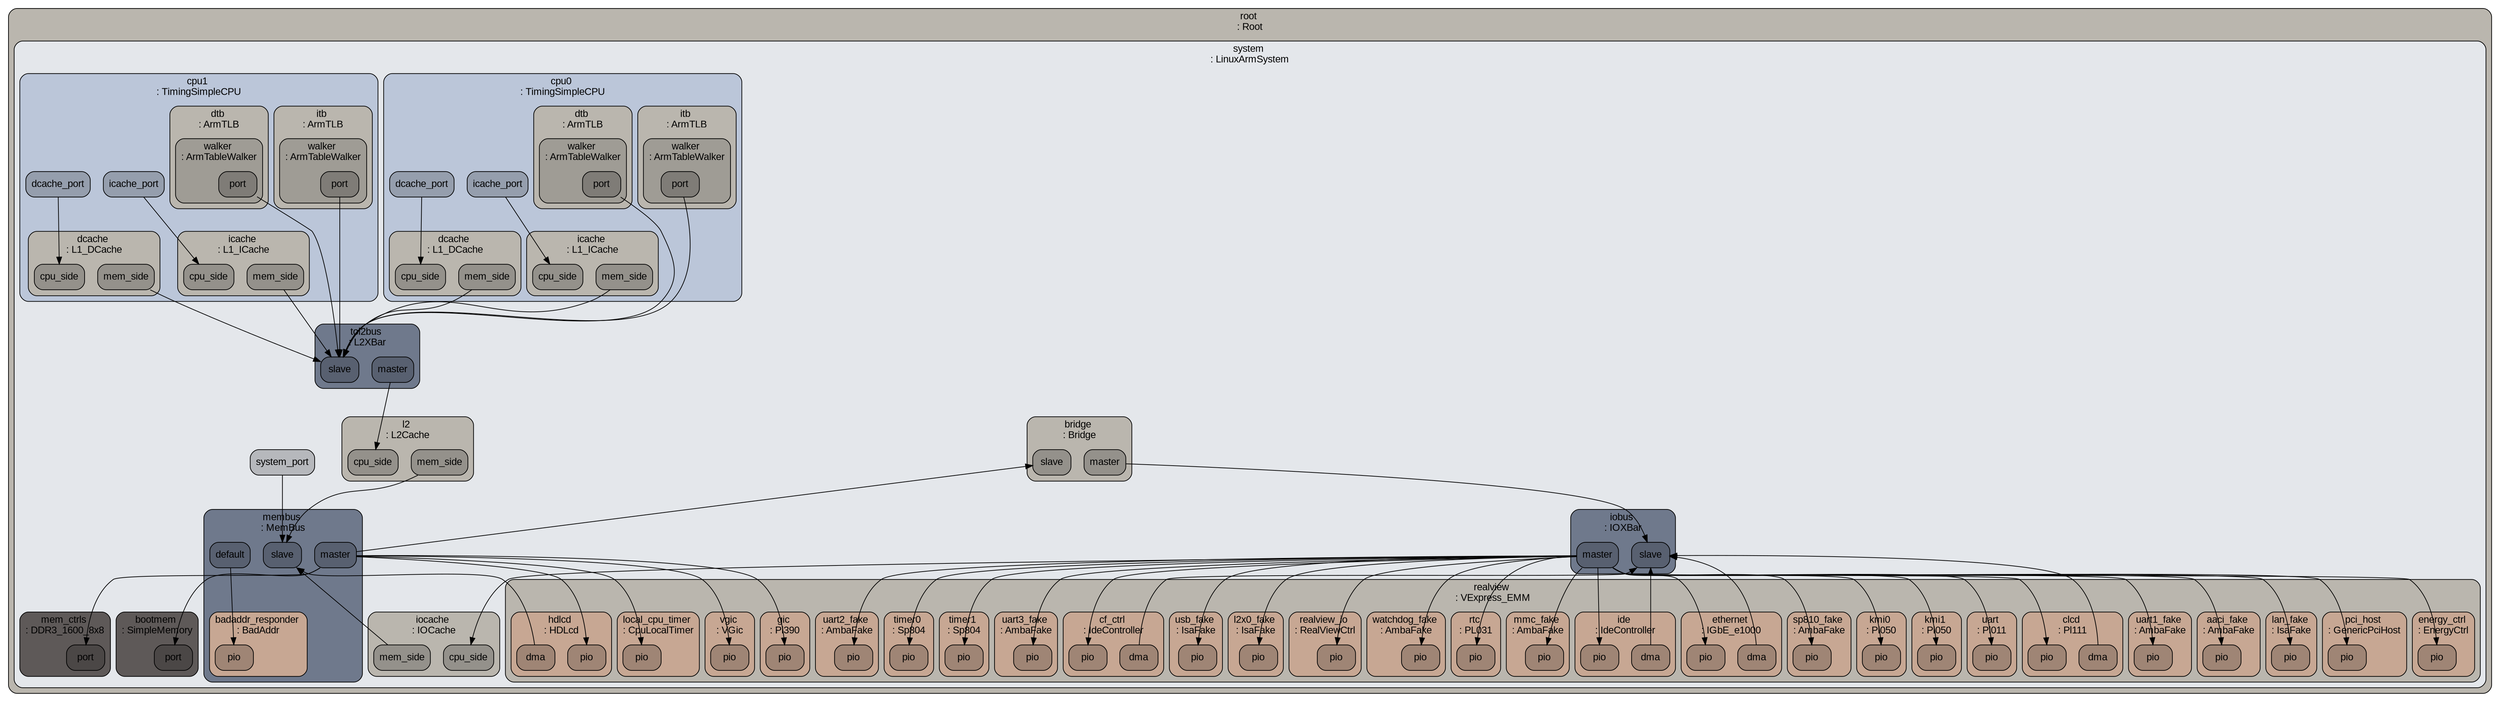 digraph G {
ranksep="1.3";
subgraph cluster_root {
color="#000000";
fillcolor="#bab6ae";
fontcolor="#000000";
fontname=Arial;
fontsize=14;
label="root \n: Root";
shape=Mrecord;
style="rounded, filled";
tooltip="eventq_index&#61;0&#10;full_system&#61;true&#10;sim_quantum&#61;0&#10;time_sync_enable&#61;false&#10;time_sync_period&#61;100000000000&#10;time_sync_spin_threshold&#61;100000000";
subgraph cluster_system {
color="#000000";
fillcolor="#e4e7eb";
fontcolor="#000000";
fontname=Arial;
fontsize=14;
label="system \n: LinuxArmSystem";
shape=Mrecord;
style="rounded, filled";
tooltip="atags_addr&#61;134217728&#10;auto_reset_addr_64&#61;false&#10;boot_loader&#61;/home/andrew/ece511/gem5/benchmarks/FSmode/binaries/boot_emm.arm&#10;boot_osflags&#61;earlyprintk=pl011,0x1c090000 console=ttyAMA0 lpj=19988480 norandmaps rw loglevel=8 mem=512MB root=/dev/sda1&#10;cache_line_size&#61;64&#10;clk_domain&#61;system.clk_domain&#10;default_p_state&#61;UNDEFINED&#10;dtb_filename&#61;/home/andrew/ece511/gem5/benchmarks/FSmode/binaries/vexpress.aarch32.ll_20131205.0-gem5.1cpu.dtb&#10;early_kernel_symbols&#61;false&#10;enable_context_switch_stats_dump&#61;false&#10;eventq_index&#61;0&#10;exit_on_work_items&#61;false&#10;flags_addr&#61;469827632&#10;gic_cpu_addr&#61;738205696&#10;have_large_asid_64&#61;false&#10;have_lpae&#61;true&#10;have_security&#61;false&#10;have_virtualization&#61;false&#10;highest_el_is_64&#61;false&#10;init_param&#61;0&#10;kernel&#61;/home/andrew/ece511/gem5/benchmarks/FSmode/binaries/vmlinux.aarch32.ll_20131205.0-gem5&#10;kernel_addr_check&#61;true&#10;kernel_extras&#61;&#10;load_addr_mask&#61;0&#10;load_offset&#61;2147483648&#10;m5ops_base&#61;0&#10;machine_type&#61;VExpress_EMM&#10;mem_mode&#61;timing&#10;mem_ranges&#61;2147483648:2684354559:0:0:0:0&#10;memories&#61;system.bootmem system.mem_ctrls system.realview.vram&#10;mmap_using_noreserve&#61;false&#10;multi_proc&#61;true&#10;multi_thread&#61;false&#10;num_work_ids&#61;16&#10;p_state_clk_gate_bins&#61;20&#10;p_state_clk_gate_max&#61;1000000000000&#10;p_state_clk_gate_min&#61;1000&#10;panic_on_oops&#61;false&#10;panic_on_panic&#61;false&#10;phys_addr_range_64&#61;40&#10;power_model&#61;&#10;readfile&#61;/home/andrew/ece511/gem5/mat_mul_rcs/mat_mul_128_1.rcs&#10;reset_addr_64&#61;0&#10;semihosting&#61;Null&#10;symbolfile&#61;&#10;thermal_components&#61;&#10;thermal_model&#61;Null&#10;work_begin_ckpt_count&#61;0&#10;work_begin_cpu_id_exit&#61;-1&#10;work_begin_exit_count&#61;0&#10;work_cpus_ckpt_count&#61;0&#10;work_end_ckpt_count&#61;0&#10;work_end_exit_count&#61;0&#10;work_item_id&#61;-1";
system_system_port [color="#000000", fillcolor="#b6b8bc", fontcolor="#000000", fontname=Arial, fontsize=14, label=system_port, shape=Mrecord, style="rounded, filled"];
subgraph cluster_system_tol2bus {
color="#000000";
fillcolor="#6f798c";
fontcolor="#000000";
fontname=Arial;
fontsize=14;
label="tol2bus \n: L2XBar";
shape=Mrecord;
style="rounded, filled";
tooltip="clk_domain&#61;system.cpu_clk_domain&#10;default_p_state&#61;UNDEFINED&#10;eventq_index&#61;0&#10;forward_latency&#61;0&#10;frontend_latency&#61;1&#10;p_state_clk_gate_bins&#61;20&#10;p_state_clk_gate_max&#61;1000000000000&#10;p_state_clk_gate_min&#61;1000&#10;point_of_coherency&#61;false&#10;point_of_unification&#61;true&#10;power_model&#61;&#10;response_latency&#61;1&#10;snoop_filter&#61;system.tol2bus.snoop_filter&#10;snoop_response_latency&#61;1&#10;system&#61;system&#10;use_default_range&#61;false&#10;width&#61;32";
system_tol2bus_master [color="#000000", fillcolor="#586070", fontcolor="#000000", fontname=Arial, fontsize=14, label=master, shape=Mrecord, style="rounded, filled"];
system_tol2bus_slave [color="#000000", fillcolor="#586070", fontcolor="#000000", fontname=Arial, fontsize=14, label=slave, shape=Mrecord, style="rounded, filled"];
subgraph cluster_system_tol2bus_snoop_filter {
color="#000000";
fillcolor="#bab6ae";
fontcolor="#000000";
fontname=Arial;
fontsize=14;
label="snoop_filter \n: SnoopFilter";
shape=Mrecord;
style="rounded, filled";
tooltip="eventq_index&#61;0&#10;lookup_latency&#61;0&#10;max_capacity&#61;8388608&#10;system&#61;system";
}

}

subgraph cluster_system_bridge {
color="#000000";
fillcolor="#bab6ae";
fontcolor="#000000";
fontname=Arial;
fontsize=14;
label="bridge \n: Bridge";
shape=Mrecord;
style="rounded, filled";
tooltip="clk_domain&#61;system.clk_domain&#10;default_p_state&#61;UNDEFINED&#10;delay&#61;50000&#10;eventq_index&#61;0&#10;p_state_clk_gate_bins&#61;20&#10;p_state_clk_gate_max&#61;1000000000000&#10;p_state_clk_gate_min&#61;1000&#10;power_model&#61;&#10;ranges&#61;788529152:805306367:0:0:0:0 805306368:1073741823:0:0:0:0 1073741824:1610612735:0:0:0:0 402653184:469762047:0:0:0:0 469762048:536870911:0:0:0:0&#10;req_size&#61;16&#10;resp_size&#61;16";
system_bridge_master [color="#000000", fillcolor="#94918b", fontcolor="#000000", fontname=Arial, fontsize=14, label=master, shape=Mrecord, style="rounded, filled"];
system_bridge_slave [color="#000000", fillcolor="#94918b", fontcolor="#000000", fontname=Arial, fontsize=14, label=slave, shape=Mrecord, style="rounded, filled"];
}

subgraph cluster_system_voltage_domain {
color="#000000";
fillcolor="#bab6ae";
fontcolor="#000000";
fontname=Arial;
fontsize=14;
label="voltage_domain \n: VoltageDomain";
shape=Mrecord;
style="rounded, filled";
tooltip="eventq_index&#61;0&#10;voltage&#61;1.0";
}

subgraph cluster_system_bootmem {
color="#000000";
fillcolor="#5e5958";
fontcolor="#000000";
fontname=Arial;
fontsize=14;
label="bootmem \n: SimpleMemory";
shape=Mrecord;
style="rounded, filled";
tooltip="bandwidth&#61;73.000000&#10;clk_domain&#61;system.clk_domain&#10;conf_table_reported&#61;false&#10;default_p_state&#61;UNDEFINED&#10;eventq_index&#61;0&#10;in_addr_map&#61;true&#10;kvm_map&#61;true&#10;latency&#61;30000&#10;latency_var&#61;0&#10;null&#61;false&#10;p_state_clk_gate_bins&#61;20&#10;p_state_clk_gate_max&#61;1000000000000&#10;p_state_clk_gate_min&#61;1000&#10;power_model&#61;&#10;range&#61;0:67108863:0:0:0:0";
system_bootmem_port [color="#000000", fillcolor="#4b4746", fontcolor="#000000", fontname=Arial, fontsize=14, label=port, shape=Mrecord, style="rounded, filled"];
}

subgraph cluster_system_vncserver {
color="#000000";
fillcolor="#bab6ae";
fontcolor="#000000";
fontname=Arial;
fontsize=14;
label="vncserver \n: VncServer";
shape=Mrecord;
style="rounded, filled";
tooltip="eventq_index&#61;0&#10;frame_capture&#61;false&#10;img_format&#61;Auto&#10;number&#61;0&#10;port&#61;5900";
}

subgraph cluster_system_membus {
color="#000000";
fillcolor="#6f798c";
fontcolor="#000000";
fontname=Arial;
fontsize=14;
label="membus \n: MemBus";
shape=Mrecord;
style="rounded, filled";
tooltip="clk_domain&#61;system.clk_domain&#10;default_p_state&#61;UNDEFINED&#10;eventq_index&#61;0&#10;forward_latency&#61;4&#10;frontend_latency&#61;3&#10;p_state_clk_gate_bins&#61;20&#10;p_state_clk_gate_max&#61;1000000000000&#10;p_state_clk_gate_min&#61;1000&#10;point_of_coherency&#61;true&#10;point_of_unification&#61;true&#10;power_model&#61;&#10;response_latency&#61;2&#10;snoop_filter&#61;system.membus.snoop_filter&#10;snoop_response_latency&#61;4&#10;system&#61;system&#10;use_default_range&#61;false&#10;width&#61;16";
system_membus_default [color="#000000", fillcolor="#586070", fontcolor="#000000", fontname=Arial, fontsize=14, label=default, shape=Mrecord, style="rounded, filled"];
system_membus_master [color="#000000", fillcolor="#586070", fontcolor="#000000", fontname=Arial, fontsize=14, label=master, shape=Mrecord, style="rounded, filled"];
system_membus_slave [color="#000000", fillcolor="#586070", fontcolor="#000000", fontname=Arial, fontsize=14, label=slave, shape=Mrecord, style="rounded, filled"];
subgraph cluster_system_membus_snoop_filter {
color="#000000";
fillcolor="#bab6ae";
fontcolor="#000000";
fontname=Arial;
fontsize=14;
label="snoop_filter \n: SnoopFilter";
shape=Mrecord;
style="rounded, filled";
tooltip="eventq_index&#61;0&#10;lookup_latency&#61;1&#10;max_capacity&#61;8388608&#10;system&#61;system";
}

subgraph cluster_system_membus_badaddr_responder {
color="#000000";
fillcolor="#c7a793";
fontcolor="#000000";
fontname=Arial;
fontsize=14;
label="badaddr_responder \n: BadAddr";
shape=Mrecord;
style="rounded, filled";
tooltip="clk_domain&#61;system.clk_domain&#10;default_p_state&#61;UNDEFINED&#10;eventq_index&#61;0&#10;fake_mem&#61;false&#10;p_state_clk_gate_bins&#61;20&#10;p_state_clk_gate_max&#61;1000000000000&#10;p_state_clk_gate_min&#61;1000&#10;pio_addr&#61;0&#10;pio_latency&#61;100000&#10;pio_size&#61;8&#10;power_model&#61;&#10;ret_bad_addr&#61;true&#10;ret_data16&#61;65535&#10;ret_data32&#61;4294967295&#10;ret_data64&#61;18446744073709551615&#10;ret_data8&#61;255&#10;system&#61;system&#10;update_data&#61;false&#10;warn_access&#61;warn";
system_membus_badaddr_responder_pio [color="#000000", fillcolor="#9f8575", fontcolor="#000000", fontname=Arial, fontsize=14, label=pio, shape=Mrecord, style="rounded, filled"];
}

}

subgraph cluster_system_switch_cpus0 {
color="#000000";
fillcolor="#bbc6d9";
fontcolor="#000000";
fontname=Arial;
fontsize=14;
label="switch_cpus0 \n: AtomicSimpleCPU";
shape=Mrecord;
style="rounded, filled";
tooltip="branchPred&#61;Null&#10;checker&#61;Null&#10;clk_domain&#61;system.cpu_clk_domain&#10;cpu_id&#61;0&#10;default_p_state&#61;UNDEFINED&#10;do_checkpoint_insts&#61;true&#10;do_quiesce&#61;true&#10;do_statistics_insts&#61;true&#10;dstage2_mmu&#61;system.switch_cpus0.dstage2_mmu&#10;dtb&#61;system.switch_cpus0.dtb&#10;eventq_index&#61;0&#10;fastmem&#61;false&#10;function_trace&#61;false&#10;function_trace_start&#61;0&#10;interrupts&#61;&#10;isa&#61;system.cpu0.isa&#10;istage2_mmu&#61;system.switch_cpus0.istage2_mmu&#10;itb&#61;system.switch_cpus0.itb&#10;max_insts_all_threads&#61;0&#10;max_insts_any_thread&#61;0&#10;max_loads_all_threads&#61;0&#10;max_loads_any_thread&#61;0&#10;numThreads&#61;1&#10;p_state_clk_gate_bins&#61;20&#10;p_state_clk_gate_max&#61;1000000000000&#10;p_state_clk_gate_min&#61;1000&#10;power_gating_on_idle&#61;false&#10;power_model&#61;&#10;profile&#61;0&#10;progress_interval&#61;0&#10;pwr_gating_latency&#61;300&#10;simpoint_start_insts&#61;&#10;simulate_data_stalls&#61;false&#10;simulate_inst_stalls&#61;false&#10;socket_id&#61;0&#10;switched_out&#61;true&#10;syscallRetryLatency&#61;10000&#10;system&#61;system&#10;tracer&#61;system.switch_cpus0.tracer&#10;wait_for_remote_gdb&#61;false&#10;width&#61;1&#10;workload&#61;";
subgraph cluster_system_switch_cpus0_istage2_mmu {
color="#000000";
fillcolor="#bab6ae";
fontcolor="#000000";
fontname=Arial;
fontsize=14;
label="istage2_mmu \n: ArmStage2IMMU";
shape=Mrecord;
style="rounded, filled";
tooltip="eventq_index&#61;0&#10;stage2_tlb&#61;system.switch_cpus0.istage2_mmu.stage2_tlb&#10;sys&#61;system&#10;tlb&#61;system.switch_cpus0.itb";
subgraph cluster_system_switch_cpus0_istage2_mmu_stage2_tlb {
color="#000000";
fillcolor="#9f9c95";
fontcolor="#000000";
fontname=Arial;
fontsize=14;
label="stage2_tlb \n: ArmStage2TLB";
shape=Mrecord;
style="rounded, filled";
tooltip="eventq_index&#61;0&#10;is_stage2&#61;true&#10;size&#61;32&#10;sys&#61;system&#10;walker&#61;system.switch_cpus0.istage2_mmu.stage2_tlb.walker";
subgraph cluster_system_switch_cpus0_istage2_mmu_stage2_tlb_walker {
color="#000000";
fillcolor="#84827c";
fontcolor="#000000";
fontname=Arial;
fontsize=14;
label="walker \n: ArmStage2TableWalker";
shape=Mrecord;
style="rounded, filled";
tooltip="clk_domain&#61;system.cpu_clk_domain&#10;default_p_state&#61;UNDEFINED&#10;eventq_index&#61;0&#10;is_stage2&#61;true&#10;num_squash_per_cycle&#61;2&#10;p_state_clk_gate_bins&#61;20&#10;p_state_clk_gate_max&#61;1000000000000&#10;p_state_clk_gate_min&#61;1000&#10;power_model&#61;&#10;sys&#61;system";
}

}

}

subgraph cluster_system_switch_cpus0_dstage2_mmu {
color="#000000";
fillcolor="#bab6ae";
fontcolor="#000000";
fontname=Arial;
fontsize=14;
label="dstage2_mmu \n: ArmStage2DMMU";
shape=Mrecord;
style="rounded, filled";
tooltip="eventq_index&#61;0&#10;stage2_tlb&#61;system.switch_cpus0.dstage2_mmu.stage2_tlb&#10;sys&#61;system&#10;tlb&#61;system.switch_cpus0.dtb";
subgraph cluster_system_switch_cpus0_dstage2_mmu_stage2_tlb {
color="#000000";
fillcolor="#9f9c95";
fontcolor="#000000";
fontname=Arial;
fontsize=14;
label="stage2_tlb \n: ArmStage2TLB";
shape=Mrecord;
style="rounded, filled";
tooltip="eventq_index&#61;0&#10;is_stage2&#61;true&#10;size&#61;32&#10;sys&#61;system&#10;walker&#61;system.switch_cpus0.dstage2_mmu.stage2_tlb.walker";
subgraph cluster_system_switch_cpus0_dstage2_mmu_stage2_tlb_walker {
color="#000000";
fillcolor="#84827c";
fontcolor="#000000";
fontname=Arial;
fontsize=14;
label="walker \n: ArmStage2TableWalker";
shape=Mrecord;
style="rounded, filled";
tooltip="clk_domain&#61;system.cpu_clk_domain&#10;default_p_state&#61;UNDEFINED&#10;eventq_index&#61;0&#10;is_stage2&#61;true&#10;num_squash_per_cycle&#61;2&#10;p_state_clk_gate_bins&#61;20&#10;p_state_clk_gate_max&#61;1000000000000&#10;p_state_clk_gate_min&#61;1000&#10;power_model&#61;&#10;sys&#61;system";
}

}

}

subgraph cluster_system_switch_cpus0_itb {
color="#000000";
fillcolor="#bab6ae";
fontcolor="#000000";
fontname=Arial;
fontsize=14;
label="itb \n: ArmTLB";
shape=Mrecord;
style="rounded, filled";
tooltip="eventq_index&#61;0&#10;is_stage2&#61;false&#10;size&#61;64&#10;sys&#61;system&#10;walker&#61;system.switch_cpus0.itb.walker";
subgraph cluster_system_switch_cpus0_itb_walker {
color="#000000";
fillcolor="#9f9c95";
fontcolor="#000000";
fontname=Arial;
fontsize=14;
label="walker \n: ArmTableWalker";
shape=Mrecord;
style="rounded, filled";
tooltip="clk_domain&#61;system.cpu_clk_domain&#10;default_p_state&#61;UNDEFINED&#10;eventq_index&#61;0&#10;is_stage2&#61;false&#10;num_squash_per_cycle&#61;2&#10;p_state_clk_gate_bins&#61;20&#10;p_state_clk_gate_max&#61;1000000000000&#10;p_state_clk_gate_min&#61;1000&#10;power_model&#61;&#10;sys&#61;system";
}

}

subgraph cluster_system_switch_cpus0_tracer {
color="#000000";
fillcolor="#bab6ae";
fontcolor="#000000";
fontname=Arial;
fontsize=14;
label="tracer \n: ExeTracer";
shape=Mrecord;
style="rounded, filled";
tooltip="eventq_index&#61;0";
}

subgraph cluster_system_switch_cpus0_dtb {
color="#000000";
fillcolor="#bab6ae";
fontcolor="#000000";
fontname=Arial;
fontsize=14;
label="dtb \n: ArmTLB";
shape=Mrecord;
style="rounded, filled";
tooltip="eventq_index&#61;0&#10;is_stage2&#61;false&#10;size&#61;64&#10;sys&#61;system&#10;walker&#61;system.switch_cpus0.dtb.walker";
subgraph cluster_system_switch_cpus0_dtb_walker {
color="#000000";
fillcolor="#9f9c95";
fontcolor="#000000";
fontname=Arial;
fontsize=14;
label="walker \n: ArmTableWalker";
shape=Mrecord;
style="rounded, filled";
tooltip="clk_domain&#61;system.cpu_clk_domain&#10;default_p_state&#61;UNDEFINED&#10;eventq_index&#61;0&#10;is_stage2&#61;false&#10;num_squash_per_cycle&#61;2&#10;p_state_clk_gate_bins&#61;20&#10;p_state_clk_gate_max&#61;1000000000000&#10;p_state_clk_gate_min&#61;1000&#10;power_model&#61;&#10;sys&#61;system";
}

}

}

subgraph cluster_system_switch_cpus1 {
color="#000000";
fillcolor="#bbc6d9";
fontcolor="#000000";
fontname=Arial;
fontsize=14;
label="switch_cpus1 \n: AtomicSimpleCPU";
shape=Mrecord;
style="rounded, filled";
tooltip="branchPred&#61;Null&#10;checker&#61;Null&#10;clk_domain&#61;system.cpu_clk_domain&#10;cpu_id&#61;1&#10;default_p_state&#61;UNDEFINED&#10;do_checkpoint_insts&#61;true&#10;do_quiesce&#61;true&#10;do_statistics_insts&#61;true&#10;dstage2_mmu&#61;system.switch_cpus1.dstage2_mmu&#10;dtb&#61;system.switch_cpus1.dtb&#10;eventq_index&#61;0&#10;fastmem&#61;false&#10;function_trace&#61;false&#10;function_trace_start&#61;0&#10;interrupts&#61;&#10;isa&#61;system.cpu1.isa&#10;istage2_mmu&#61;system.switch_cpus1.istage2_mmu&#10;itb&#61;system.switch_cpus1.itb&#10;max_insts_all_threads&#61;0&#10;max_insts_any_thread&#61;0&#10;max_loads_all_threads&#61;0&#10;max_loads_any_thread&#61;0&#10;numThreads&#61;1&#10;p_state_clk_gate_bins&#61;20&#10;p_state_clk_gate_max&#61;1000000000000&#10;p_state_clk_gate_min&#61;1000&#10;power_gating_on_idle&#61;false&#10;power_model&#61;&#10;profile&#61;0&#10;progress_interval&#61;0&#10;pwr_gating_latency&#61;300&#10;simpoint_start_insts&#61;&#10;simulate_data_stalls&#61;false&#10;simulate_inst_stalls&#61;false&#10;socket_id&#61;0&#10;switched_out&#61;true&#10;syscallRetryLatency&#61;10000&#10;system&#61;system&#10;tracer&#61;system.switch_cpus1.tracer&#10;wait_for_remote_gdb&#61;false&#10;width&#61;1&#10;workload&#61;";
subgraph cluster_system_switch_cpus1_istage2_mmu {
color="#000000";
fillcolor="#bab6ae";
fontcolor="#000000";
fontname=Arial;
fontsize=14;
label="istage2_mmu \n: ArmStage2IMMU";
shape=Mrecord;
style="rounded, filled";
tooltip="eventq_index&#61;0&#10;stage2_tlb&#61;system.switch_cpus1.istage2_mmu.stage2_tlb&#10;sys&#61;system&#10;tlb&#61;system.switch_cpus1.itb";
subgraph cluster_system_switch_cpus1_istage2_mmu_stage2_tlb {
color="#000000";
fillcolor="#9f9c95";
fontcolor="#000000";
fontname=Arial;
fontsize=14;
label="stage2_tlb \n: ArmStage2TLB";
shape=Mrecord;
style="rounded, filled";
tooltip="eventq_index&#61;0&#10;is_stage2&#61;true&#10;size&#61;32&#10;sys&#61;system&#10;walker&#61;system.switch_cpus1.istage2_mmu.stage2_tlb.walker";
subgraph cluster_system_switch_cpus1_istage2_mmu_stage2_tlb_walker {
color="#000000";
fillcolor="#84827c";
fontcolor="#000000";
fontname=Arial;
fontsize=14;
label="walker \n: ArmStage2TableWalker";
shape=Mrecord;
style="rounded, filled";
tooltip="clk_domain&#61;system.cpu_clk_domain&#10;default_p_state&#61;UNDEFINED&#10;eventq_index&#61;0&#10;is_stage2&#61;true&#10;num_squash_per_cycle&#61;2&#10;p_state_clk_gate_bins&#61;20&#10;p_state_clk_gate_max&#61;1000000000000&#10;p_state_clk_gate_min&#61;1000&#10;power_model&#61;&#10;sys&#61;system";
}

}

}

subgraph cluster_system_switch_cpus1_dstage2_mmu {
color="#000000";
fillcolor="#bab6ae";
fontcolor="#000000";
fontname=Arial;
fontsize=14;
label="dstage2_mmu \n: ArmStage2DMMU";
shape=Mrecord;
style="rounded, filled";
tooltip="eventq_index&#61;0&#10;stage2_tlb&#61;system.switch_cpus1.dstage2_mmu.stage2_tlb&#10;sys&#61;system&#10;tlb&#61;system.switch_cpus1.dtb";
subgraph cluster_system_switch_cpus1_dstage2_mmu_stage2_tlb {
color="#000000";
fillcolor="#9f9c95";
fontcolor="#000000";
fontname=Arial;
fontsize=14;
label="stage2_tlb \n: ArmStage2TLB";
shape=Mrecord;
style="rounded, filled";
tooltip="eventq_index&#61;0&#10;is_stage2&#61;true&#10;size&#61;32&#10;sys&#61;system&#10;walker&#61;system.switch_cpus1.dstage2_mmu.stage2_tlb.walker";
subgraph cluster_system_switch_cpus1_dstage2_mmu_stage2_tlb_walker {
color="#000000";
fillcolor="#84827c";
fontcolor="#000000";
fontname=Arial;
fontsize=14;
label="walker \n: ArmStage2TableWalker";
shape=Mrecord;
style="rounded, filled";
tooltip="clk_domain&#61;system.cpu_clk_domain&#10;default_p_state&#61;UNDEFINED&#10;eventq_index&#61;0&#10;is_stage2&#61;true&#10;num_squash_per_cycle&#61;2&#10;p_state_clk_gate_bins&#61;20&#10;p_state_clk_gate_max&#61;1000000000000&#10;p_state_clk_gate_min&#61;1000&#10;power_model&#61;&#10;sys&#61;system";
}

}

}

subgraph cluster_system_switch_cpus1_itb {
color="#000000";
fillcolor="#bab6ae";
fontcolor="#000000";
fontname=Arial;
fontsize=14;
label="itb \n: ArmTLB";
shape=Mrecord;
style="rounded, filled";
tooltip="eventq_index&#61;0&#10;is_stage2&#61;false&#10;size&#61;64&#10;sys&#61;system&#10;walker&#61;system.switch_cpus1.itb.walker";
subgraph cluster_system_switch_cpus1_itb_walker {
color="#000000";
fillcolor="#9f9c95";
fontcolor="#000000";
fontname=Arial;
fontsize=14;
label="walker \n: ArmTableWalker";
shape=Mrecord;
style="rounded, filled";
tooltip="clk_domain&#61;system.cpu_clk_domain&#10;default_p_state&#61;UNDEFINED&#10;eventq_index&#61;0&#10;is_stage2&#61;false&#10;num_squash_per_cycle&#61;2&#10;p_state_clk_gate_bins&#61;20&#10;p_state_clk_gate_max&#61;1000000000000&#10;p_state_clk_gate_min&#61;1000&#10;power_model&#61;&#10;sys&#61;system";
}

}

subgraph cluster_system_switch_cpus1_tracer {
color="#000000";
fillcolor="#bab6ae";
fontcolor="#000000";
fontname=Arial;
fontsize=14;
label="tracer \n: ExeTracer";
shape=Mrecord;
style="rounded, filled";
tooltip="eventq_index&#61;0";
}

subgraph cluster_system_switch_cpus1_dtb {
color="#000000";
fillcolor="#bab6ae";
fontcolor="#000000";
fontname=Arial;
fontsize=14;
label="dtb \n: ArmTLB";
shape=Mrecord;
style="rounded, filled";
tooltip="eventq_index&#61;0&#10;is_stage2&#61;false&#10;size&#61;64&#10;sys&#61;system&#10;walker&#61;system.switch_cpus1.dtb.walker";
subgraph cluster_system_switch_cpus1_dtb_walker {
color="#000000";
fillcolor="#9f9c95";
fontcolor="#000000";
fontname=Arial;
fontsize=14;
label="walker \n: ArmTableWalker";
shape=Mrecord;
style="rounded, filled";
tooltip="clk_domain&#61;system.cpu_clk_domain&#10;default_p_state&#61;UNDEFINED&#10;eventq_index&#61;0&#10;is_stage2&#61;false&#10;num_squash_per_cycle&#61;2&#10;p_state_clk_gate_bins&#61;20&#10;p_state_clk_gate_max&#61;1000000000000&#10;p_state_clk_gate_min&#61;1000&#10;power_model&#61;&#10;sys&#61;system";
}

}

}

subgraph cluster_system_terminal {
color="#000000";
fillcolor="#bab6ae";
fontcolor="#000000";
fontname=Arial;
fontsize=14;
label="terminal \n: Terminal";
shape=Mrecord;
style="rounded, filled";
tooltip="eventq_index&#61;0&#10;number&#61;0&#10;output&#61;true&#10;port&#61;3456";
}

subgraph cluster_system_clk_domain {
color="#000000";
fillcolor="#bab6ae";
fontcolor="#000000";
fontname=Arial;
fontsize=14;
label="clk_domain \n: SrcClockDomain";
shape=Mrecord;
style="rounded, filled";
tooltip="clock&#61;1000&#10;domain_id&#61;-1&#10;eventq_index&#61;0&#10;init_perf_level&#61;0&#10;voltage_domain&#61;system.voltage_domain";
}

subgraph cluster_system_realview {
color="#000000";
fillcolor="#bab6ae";
fontcolor="#000000";
fontname=Arial;
fontsize=14;
label="realview \n: VExpress_EMM";
shape=Mrecord;
style="rounded, filled";
tooltip="eventq_index&#61;0&#10;intrctrl&#61;system.intrctrl&#10;system&#61;system";
subgraph cluster_system_realview_hdlcd {
color="#000000";
fillcolor="#c7a793";
fontcolor="#000000";
fontname=Arial;
fontsize=14;
label="hdlcd \n: HDLcd";
shape=Mrecord;
style="rounded, filled";
tooltip="amba_id&#61;1314816&#10;clk_domain&#61;system.clk_domain&#10;default_p_state&#61;UNDEFINED&#10;enable_capture&#61;true&#10;eventq_index&#61;0&#10;frame_format&#61;Auto&#10;gic&#61;system.realview.gic&#10;int_num&#61;117&#10;p_state_clk_gate_bins&#61;20&#10;p_state_clk_gate_max&#61;1000000000000&#10;p_state_clk_gate_min&#61;1000&#10;pio_addr&#61;721420288&#10;pio_latency&#61;10000&#10;pixel_buffer_size&#61;2048&#10;pixel_chunk&#61;32&#10;power_model&#61;&#10;pxl_clk&#61;system.realview.dcc.osc_pxl&#10;system&#61;system&#10;virt_refresh_rate&#61;50000000000&#10;vnc&#61;system.vncserver&#10;workaround_dma_line_count&#61;true&#10;workaround_swap_rb&#61;true";
system_realview_hdlcd_dma [color="#000000", fillcolor="#9f8575", fontcolor="#000000", fontname=Arial, fontsize=14, label=dma, shape=Mrecord, style="rounded, filled"];
system_realview_hdlcd_pio [color="#000000", fillcolor="#9f8575", fontcolor="#000000", fontname=Arial, fontsize=14, label=pio, shape=Mrecord, style="rounded, filled"];
}

subgraph cluster_system_realview_mmc_fake {
color="#000000";
fillcolor="#c7a793";
fontcolor="#000000";
fontname=Arial;
fontsize=14;
label="mmc_fake \n: AmbaFake";
shape=Mrecord;
style="rounded, filled";
tooltip="amba_id&#61;0&#10;clk_domain&#61;system.clk_domain&#10;default_p_state&#61;UNDEFINED&#10;eventq_index&#61;0&#10;ignore_access&#61;false&#10;p_state_clk_gate_bins&#61;20&#10;p_state_clk_gate_max&#61;1000000000000&#10;p_state_clk_gate_min&#61;1000&#10;pio_addr&#61;470089728&#10;pio_latency&#61;100000&#10;power_model&#61;&#10;system&#61;system";
system_realview_mmc_fake_pio [color="#000000", fillcolor="#9f8575", fontcolor="#000000", fontname=Arial, fontsize=14, label=pio, shape=Mrecord, style="rounded, filled"];
}

subgraph cluster_system_realview_rtc {
color="#000000";
fillcolor="#c7a793";
fontcolor="#000000";
fontname=Arial;
fontsize=14;
label="rtc \n: PL031";
shape=Mrecord;
style="rounded, filled";
tooltip="amba_id&#61;3412017&#10;clk_domain&#61;system.clk_domain&#10;default_p_state&#61;UNDEFINED&#10;eventq_index&#61;0&#10;gic&#61;system.realview.gic&#10;int_delay&#61;100000&#10;int_num&#61;36&#10;p_state_clk_gate_bins&#61;20&#10;p_state_clk_gate_max&#61;1000000000000&#10;p_state_clk_gate_min&#61;1000&#10;pio_addr&#61;471269376&#10;pio_latency&#61;100000&#10;power_model&#61;&#10;system&#61;system&#10;time&#61;Thu Jan  1 00:00:00 2009";
system_realview_rtc_pio [color="#000000", fillcolor="#9f8575", fontcolor="#000000", fontname=Arial, fontsize=14, label=pio, shape=Mrecord, style="rounded, filled"];
}

subgraph cluster_system_realview_watchdog_fake {
color="#000000";
fillcolor="#c7a793";
fontcolor="#000000";
fontname=Arial;
fontsize=14;
label="watchdog_fake \n: AmbaFake";
shape=Mrecord;
style="rounded, filled";
tooltip="amba_id&#61;0&#10;clk_domain&#61;system.clk_domain&#10;default_p_state&#61;UNDEFINED&#10;eventq_index&#61;0&#10;ignore_access&#61;false&#10;p_state_clk_gate_bins&#61;20&#10;p_state_clk_gate_max&#61;1000000000000&#10;p_state_clk_gate_min&#61;1000&#10;pio_addr&#61;470745088&#10;pio_latency&#61;100000&#10;power_model&#61;&#10;system&#61;system";
system_realview_watchdog_fake_pio [color="#000000", fillcolor="#9f8575", fontcolor="#000000", fontname=Arial, fontsize=14, label=pio, shape=Mrecord, style="rounded, filled"];
}

subgraph cluster_system_realview_vgic {
color="#000000";
fillcolor="#c7a793";
fontcolor="#000000";
fontname=Arial;
fontsize=14;
label="vgic \n: VGic";
shape=Mrecord;
style="rounded, filled";
tooltip="clk_domain&#61;system.clk_domain&#10;default_p_state&#61;UNDEFINED&#10;eventq_index&#61;0&#10;gic&#61;system.realview.gic&#10;hv_addr&#61;738213888&#10;p_state_clk_gate_bins&#61;20&#10;p_state_clk_gate_max&#61;1000000000000&#10;p_state_clk_gate_min&#61;1000&#10;pio_delay&#61;10000&#10;platform&#61;system.realview&#10;power_model&#61;&#10;ppint&#61;25&#10;system&#61;system&#10;vcpu_addr&#61;738222080";
system_realview_vgic_pio [color="#000000", fillcolor="#9f8575", fontcolor="#000000", fontname=Arial, fontsize=14, label=pio, shape=Mrecord, style="rounded, filled"];
}

subgraph cluster_system_realview_local_cpu_timer {
color="#000000";
fillcolor="#c7a793";
fontcolor="#000000";
fontname=Arial;
fontsize=14;
label="local_cpu_timer \n: CpuLocalTimer";
shape=Mrecord;
style="rounded, filled";
tooltip="clk_domain&#61;system.clk_domain&#10;default_p_state&#61;UNDEFINED&#10;eventq_index&#61;0&#10;gic&#61;system.realview.gic&#10;int_num_timer&#61;29&#10;int_num_watchdog&#61;30&#10;p_state_clk_gate_bins&#61;20&#10;p_state_clk_gate_max&#61;1000000000000&#10;p_state_clk_gate_min&#61;1000&#10;pio_addr&#61;738721792&#10;pio_latency&#61;100000&#10;power_model&#61;&#10;system&#61;system";
system_realview_local_cpu_timer_pio [color="#000000", fillcolor="#9f8575", fontcolor="#000000", fontname=Arial, fontsize=14, label=pio, shape=Mrecord, style="rounded, filled"];
}

subgraph cluster_system_realview_realview_io {
color="#000000";
fillcolor="#c7a793";
fontcolor="#000000";
fontname=Arial;
fontsize=14;
label="realview_io \n: RealViewCtrl";
shape=Mrecord;
style="rounded, filled";
tooltip="clk_domain&#61;system.clk_domain&#10;default_p_state&#61;UNDEFINED&#10;eventq_index&#61;0&#10;idreg&#61;35979264&#10;p_state_clk_gate_bins&#61;20&#10;p_state_clk_gate_max&#61;1000000000000&#10;p_state_clk_gate_min&#61;1000&#10;pio_addr&#61;469827584&#10;pio_latency&#61;100000&#10;power_model&#61;&#10;proc_id0&#61;335544320&#10;proc_id1&#61;335544320&#10;system&#61;system";
system_realview_realview_io_pio [color="#000000", fillcolor="#9f8575", fontcolor="#000000", fontname=Arial, fontsize=14, label=pio, shape=Mrecord, style="rounded, filled"];
}

subgraph cluster_system_realview_l2x0_fake {
color="#000000";
fillcolor="#c7a793";
fontcolor="#000000";
fontname=Arial;
fontsize=14;
label="l2x0_fake \n: IsaFake";
shape=Mrecord;
style="rounded, filled";
tooltip="clk_domain&#61;system.clk_domain&#10;default_p_state&#61;UNDEFINED&#10;eventq_index&#61;0&#10;fake_mem&#61;false&#10;p_state_clk_gate_bins&#61;20&#10;p_state_clk_gate_max&#61;1000000000000&#10;p_state_clk_gate_min&#61;1000&#10;pio_addr&#61;739246080&#10;pio_latency&#61;100000&#10;pio_size&#61;4095&#10;power_model&#61;&#10;ret_bad_addr&#61;false&#10;ret_data16&#61;65535&#10;ret_data32&#61;4294967295&#10;ret_data64&#61;18446744073709551615&#10;ret_data8&#61;255&#10;system&#61;system&#10;update_data&#61;false&#10;warn_access&#61;";
system_realview_l2x0_fake_pio [color="#000000", fillcolor="#9f8575", fontcolor="#000000", fontname=Arial, fontsize=14, label=pio, shape=Mrecord, style="rounded, filled"];
}

subgraph cluster_system_realview_usb_fake {
color="#000000";
fillcolor="#c7a793";
fontcolor="#000000";
fontname=Arial;
fontsize=14;
label="usb_fake \n: IsaFake";
shape=Mrecord;
style="rounded, filled";
tooltip="clk_domain&#61;system.clk_domain&#10;default_p_state&#61;UNDEFINED&#10;eventq_index&#61;0&#10;fake_mem&#61;false&#10;p_state_clk_gate_bins&#61;20&#10;p_state_clk_gate_max&#61;1000000000000&#10;p_state_clk_gate_min&#61;1000&#10;pio_addr&#61;452984832&#10;pio_latency&#61;100000&#10;pio_size&#61;131071&#10;power_model&#61;&#10;ret_bad_addr&#61;false&#10;ret_data16&#61;65535&#10;ret_data32&#61;4294967295&#10;ret_data64&#61;18446744073709551615&#10;ret_data8&#61;255&#10;system&#61;system&#10;update_data&#61;false&#10;warn_access&#61;";
system_realview_usb_fake_pio [color="#000000", fillcolor="#9f8575", fontcolor="#000000", fontname=Arial, fontsize=14, label=pio, shape=Mrecord, style="rounded, filled"];
}

subgraph cluster_system_realview_cf_ctrl {
color="#000000";
fillcolor="#c7a793";
fontcolor="#000000";
fontname=Arial;
fontsize=14;
label="cf_ctrl \n: IdeController";
shape=Mrecord;
style="rounded, filled";
tooltip="BAR0&#61;471465984&#10;BAR0LegacyIO&#61;true&#10;BAR0Size&#61;256&#10;BAR1&#61;471466240&#10;BAR1LegacyIO&#61;true&#10;BAR1Size&#61;4096&#10;BAR2&#61;1&#10;BAR2LegacyIO&#61;false&#10;BAR2Size&#61;8&#10;BAR3&#61;1&#10;BAR3LegacyIO&#61;false&#10;BAR3Size&#61;4&#10;BAR4&#61;1&#10;BAR4LegacyIO&#61;false&#10;BAR4Size&#61;16&#10;BAR5&#61;1&#10;BAR5LegacyIO&#61;false&#10;BAR5Size&#61;0&#10;BIST&#61;0&#10;CacheLineSize&#61;0&#10;CapabilityPtr&#61;0&#10;CardbusCIS&#61;0&#10;ClassCode&#61;1&#10;Command&#61;1&#10;DeviceID&#61;28945&#10;ExpansionROM&#61;0&#10;HeaderType&#61;0&#10;InterruptLine&#61;31&#10;InterruptPin&#61;1&#10;LatencyTimer&#61;0&#10;LegacyIOBase&#61;0&#10;MSICAPBaseOffset&#61;0&#10;MSICAPCapId&#61;0&#10;MSICAPMaskBits&#61;0&#10;MSICAPMsgAddr&#61;0&#10;MSICAPMsgCtrl&#61;0&#10;MSICAPMsgData&#61;0&#10;MSICAPMsgUpperAddr&#61;0&#10;MSICAPNextCapability&#61;0&#10;MSICAPPendingBits&#61;0&#10;MSIXCAPBaseOffset&#61;0&#10;MSIXCAPCapId&#61;0&#10;MSIXCAPNextCapability&#61;0&#10;MSIXMsgCtrl&#61;0&#10;MSIXPbaOffset&#61;0&#10;MSIXTableOffset&#61;0&#10;MaximumLatency&#61;0&#10;MinimumGrant&#61;0&#10;PMCAPBaseOffset&#61;0&#10;PMCAPCapId&#61;0&#10;PMCAPCapabilities&#61;0&#10;PMCAPCtrlStatus&#61;0&#10;PMCAPNextCapability&#61;0&#10;PXCAPBaseOffset&#61;0&#10;PXCAPCapId&#61;0&#10;PXCAPCapabilities&#61;0&#10;PXCAPDevCap2&#61;0&#10;PXCAPDevCapabilities&#61;0&#10;PXCAPDevCtrl&#61;0&#10;PXCAPDevCtrl2&#61;0&#10;PXCAPDevStatus&#61;0&#10;PXCAPLinkCap&#61;0&#10;PXCAPLinkCtrl&#61;0&#10;PXCAPLinkStatus&#61;0&#10;PXCAPNextCapability&#61;0&#10;ProgIF&#61;133&#10;Revision&#61;0&#10;Status&#61;640&#10;SubClassCode&#61;1&#10;SubsystemID&#61;0&#10;SubsystemVendorID&#61;0&#10;VendorID&#61;32902&#10;clk_domain&#61;system.clk_domain&#10;config_latency&#61;20000&#10;ctrl_offset&#61;2&#10;default_p_state&#61;UNDEFINED&#10;disks&#61;&#10;eventq_index&#61;0&#10;host&#61;system.realview.pci_host&#10;io_shift&#61;2&#10;p_state_clk_gate_bins&#61;20&#10;p_state_clk_gate_max&#61;1000000000000&#10;p_state_clk_gate_min&#61;1000&#10;pci_bus&#61;2&#10;pci_dev&#61;0&#10;pci_func&#61;0&#10;pio_latency&#61;30000&#10;power_model&#61;&#10;system&#61;system";
system_realview_cf_ctrl_dma [color="#000000", fillcolor="#9f8575", fontcolor="#000000", fontname=Arial, fontsize=14, label=dma, shape=Mrecord, style="rounded, filled"];
system_realview_cf_ctrl_pio [color="#000000", fillcolor="#9f8575", fontcolor="#000000", fontname=Arial, fontsize=14, label=pio, shape=Mrecord, style="rounded, filled"];
}

subgraph cluster_system_realview_uart3_fake {
color="#000000";
fillcolor="#c7a793";
fontcolor="#000000";
fontname=Arial;
fontsize=14;
label="uart3_fake \n: AmbaFake";
shape=Mrecord;
style="rounded, filled";
tooltip="amba_id&#61;0&#10;clk_domain&#61;system.clk_domain&#10;default_p_state&#61;UNDEFINED&#10;eventq_index&#61;0&#10;ignore_access&#61;false&#10;p_state_clk_gate_bins&#61;20&#10;p_state_clk_gate_max&#61;1000000000000&#10;p_state_clk_gate_min&#61;1000&#10;pio_addr&#61;470548480&#10;pio_latency&#61;100000&#10;power_model&#61;&#10;system&#61;system";
system_realview_uart3_fake_pio [color="#000000", fillcolor="#9f8575", fontcolor="#000000", fontname=Arial, fontsize=14, label=pio, shape=Mrecord, style="rounded, filled"];
}

subgraph cluster_system_realview_generic_timer {
color="#000000";
fillcolor="#9f9c95";
fontcolor="#000000";
fontname=Arial;
fontsize=14;
label="generic_timer \n: GenericTimer";
shape=Mrecord;
style="rounded, filled";
tooltip="clk_domain&#61;system.clk_domain&#10;default_p_state&#61;UNDEFINED&#10;eventq_index&#61;0&#10;gic&#61;system.realview.gic&#10;int_phys&#61;29&#10;int_virt&#61;27&#10;p_state_clk_gate_bins&#61;20&#10;p_state_clk_gate_max&#61;1000000000000&#10;p_state_clk_gate_min&#61;1000&#10;power_model&#61;&#10;system&#61;system";
}

subgraph cluster_system_realview_gic {
color="#000000";
fillcolor="#c7a793";
fontcolor="#000000";
fontname=Arial;
fontsize=14;
label="gic \n: Pl390";
shape=Mrecord;
style="rounded, filled";
tooltip="clk_domain&#61;system.clk_domain&#10;cpu_addr&#61;738205696&#10;cpu_pio_delay&#61;10000&#10;default_p_state&#61;UNDEFINED&#10;dist_addr&#61;738201600&#10;dist_pio_delay&#61;10000&#10;eventq_index&#61;0&#10;gem5_extensions&#61;false&#10;int_latency&#61;10000&#10;it_lines&#61;128&#10;p_state_clk_gate_bins&#61;20&#10;p_state_clk_gate_max&#61;1000000000000&#10;p_state_clk_gate_min&#61;1000&#10;platform&#61;system.realview&#10;power_model&#61;&#10;system&#61;system";
system_realview_gic_pio [color="#000000", fillcolor="#9f8575", fontcolor="#000000", fontname=Arial, fontsize=14, label=pio, shape=Mrecord, style="rounded, filled"];
}

subgraph cluster_system_realview_timer1 {
color="#000000";
fillcolor="#c7a793";
fontcolor="#000000";
fontname=Arial;
fontsize=14;
label="timer1 \n: Sp804";
shape=Mrecord;
style="rounded, filled";
tooltip="amba_id&#61;1316868&#10;clk_domain&#61;system.clk_domain&#10;clock0&#61;1000000&#10;clock1&#61;1000000&#10;default_p_state&#61;UNDEFINED&#10;eventq_index&#61;0&#10;gic&#61;system.realview.gic&#10;int_num0&#61;35&#10;int_num1&#61;35&#10;p_state_clk_gate_bins&#61;20&#10;p_state_clk_gate_max&#61;1000000000000&#10;p_state_clk_gate_min&#61;1000&#10;pio_addr&#61;470941696&#10;pio_latency&#61;100000&#10;power_model&#61;&#10;system&#61;system";
system_realview_timer1_pio [color="#000000", fillcolor="#9f8575", fontcolor="#000000", fontname=Arial, fontsize=14, label=pio, shape=Mrecord, style="rounded, filled"];
}

subgraph cluster_system_realview_timer0 {
color="#000000";
fillcolor="#c7a793";
fontcolor="#000000";
fontname=Arial;
fontsize=14;
label="timer0 \n: Sp804";
shape=Mrecord;
style="rounded, filled";
tooltip="amba_id&#61;1316868&#10;clk_domain&#61;system.clk_domain&#10;clock0&#61;1000000&#10;clock1&#61;1000000&#10;default_p_state&#61;UNDEFINED&#10;eventq_index&#61;0&#10;gic&#61;system.realview.gic&#10;int_num0&#61;34&#10;int_num1&#61;34&#10;p_state_clk_gate_bins&#61;20&#10;p_state_clk_gate_max&#61;1000000000000&#10;p_state_clk_gate_min&#61;1000&#10;pio_addr&#61;470876160&#10;pio_latency&#61;100000&#10;power_model&#61;&#10;system&#61;system";
system_realview_timer0_pio [color="#000000", fillcolor="#9f8575", fontcolor="#000000", fontname=Arial, fontsize=14, label=pio, shape=Mrecord, style="rounded, filled"];
}

subgraph cluster_system_realview_uart2_fake {
color="#000000";
fillcolor="#c7a793";
fontcolor="#000000";
fontname=Arial;
fontsize=14;
label="uart2_fake \n: AmbaFake";
shape=Mrecord;
style="rounded, filled";
tooltip="amba_id&#61;0&#10;clk_domain&#61;system.clk_domain&#10;default_p_state&#61;UNDEFINED&#10;eventq_index&#61;0&#10;ignore_access&#61;false&#10;p_state_clk_gate_bins&#61;20&#10;p_state_clk_gate_max&#61;1000000000000&#10;p_state_clk_gate_min&#61;1000&#10;pio_addr&#61;470482944&#10;pio_latency&#61;100000&#10;power_model&#61;&#10;system&#61;system";
system_realview_uart2_fake_pio [color="#000000", fillcolor="#9f8575", fontcolor="#000000", fontname=Arial, fontsize=14, label=pio, shape=Mrecord, style="rounded, filled"];
}

subgraph cluster_system_realview_energy_ctrl {
color="#000000";
fillcolor="#c7a793";
fontcolor="#000000";
fontname=Arial;
fontsize=14;
label="energy_ctrl \n: EnergyCtrl";
shape=Mrecord;
style="rounded, filled";
tooltip="clk_domain&#61;system.clk_domain&#10;default_p_state&#61;UNDEFINED&#10;dvfs_handler&#61;system.dvfs_handler&#10;eventq_index&#61;0&#10;p_state_clk_gate_bins&#61;20&#10;p_state_clk_gate_max&#61;1000000000000&#10;p_state_clk_gate_min&#61;1000&#10;pio_addr&#61;470286336&#10;pio_latency&#61;100000&#10;power_model&#61;&#10;system&#61;system";
system_realview_energy_ctrl_pio [color="#000000", fillcolor="#9f8575", fontcolor="#000000", fontname=Arial, fontsize=14, label=pio, shape=Mrecord, style="rounded, filled"];
}

subgraph cluster_system_realview_pci_host {
color="#000000";
fillcolor="#c7a793";
fontcolor="#000000";
fontname=Arial;
fontsize=14;
label="pci_host \n: GenericPciHost";
shape=Mrecord;
style="rounded, filled";
tooltip="clk_domain&#61;system.clk_domain&#10;conf_base&#61;805306368&#10;conf_device_bits&#61;16&#10;conf_size&#61;268435456&#10;default_p_state&#61;UNDEFINED&#10;eventq_index&#61;0&#10;p_state_clk_gate_bins&#61;20&#10;p_state_clk_gate_max&#61;1000000000000&#10;p_state_clk_gate_min&#61;1000&#10;pci_dma_base&#61;0&#10;pci_mem_base&#61;0&#10;pci_pio_base&#61;0&#10;platform&#61;system.realview&#10;power_model&#61;&#10;system&#61;system";
system_realview_pci_host_pio [color="#000000", fillcolor="#9f8575", fontcolor="#000000", fontname=Arial, fontsize=14, label=pio, shape=Mrecord, style="rounded, filled"];
}

subgraph cluster_system_realview_lan_fake {
color="#000000";
fillcolor="#c7a793";
fontcolor="#000000";
fontname=Arial;
fontsize=14;
label="lan_fake \n: IsaFake";
shape=Mrecord;
style="rounded, filled";
tooltip="clk_domain&#61;system.clk_domain&#10;default_p_state&#61;UNDEFINED&#10;eventq_index&#61;0&#10;fake_mem&#61;false&#10;p_state_clk_gate_bins&#61;20&#10;p_state_clk_gate_max&#61;1000000000000&#10;p_state_clk_gate_min&#61;1000&#10;pio_addr&#61;436207616&#10;pio_latency&#61;100000&#10;pio_size&#61;65535&#10;power_model&#61;&#10;ret_bad_addr&#61;false&#10;ret_data16&#61;65535&#10;ret_data32&#61;4294967295&#10;ret_data64&#61;18446744073709551615&#10;ret_data8&#61;255&#10;system&#61;system&#10;update_data&#61;false&#10;warn_access&#61;";
system_realview_lan_fake_pio [color="#000000", fillcolor="#9f8575", fontcolor="#000000", fontname=Arial, fontsize=14, label=pio, shape=Mrecord, style="rounded, filled"];
}

subgraph cluster_system_realview_aaci_fake {
color="#000000";
fillcolor="#c7a793";
fontcolor="#000000";
fontname=Arial;
fontsize=14;
label="aaci_fake \n: AmbaFake";
shape=Mrecord;
style="rounded, filled";
tooltip="amba_id&#61;0&#10;clk_domain&#61;system.clk_domain&#10;default_p_state&#61;UNDEFINED&#10;eventq_index&#61;0&#10;ignore_access&#61;false&#10;p_state_clk_gate_bins&#61;20&#10;p_state_clk_gate_max&#61;1000000000000&#10;p_state_clk_gate_min&#61;1000&#10;pio_addr&#61;470024192&#10;pio_latency&#61;100000&#10;power_model&#61;&#10;system&#61;system";
system_realview_aaci_fake_pio [color="#000000", fillcolor="#9f8575", fontcolor="#000000", fontname=Arial, fontsize=14, label=pio, shape=Mrecord, style="rounded, filled"];
}

subgraph cluster_system_realview_mcc {
color="#000000";
fillcolor="#9f9c95";
fontcolor="#000000";
fontname=Arial;
fontsize=14;
label="mcc \n: VExpressMCC";
shape=Mrecord;
style="rounded, filled";
tooltip="eventq_index&#61;0&#10;thermal_domain&#61;Null";
subgraph cluster_system_realview_mcc_osc_clcd {
color="#000000";
fillcolor="#84827c";
fontcolor="#000000";
fontname=Arial;
fontsize=14;
label="osc_clcd \n: Osc";
shape=Mrecord;
style="rounded, filled";
tooltip="dcc&#61;0&#10;device&#61;1&#10;eventq_index&#61;0&#10;freq&#61;42105&#10;parent&#61;system.realview.realview_io&#10;position&#61;0&#10;site&#61;0&#10;voltage_domain&#61;system.voltage_domain";
}

subgraph cluster_system_realview_mcc_osc_peripheral {
color="#000000";
fillcolor="#84827c";
fontcolor="#000000";
fontname=Arial;
fontsize=14;
label="osc_peripheral \n: Osc";
shape=Mrecord;
style="rounded, filled";
tooltip="dcc&#61;0&#10;device&#61;2&#10;eventq_index&#61;0&#10;freq&#61;41667&#10;parent&#61;system.realview.realview_io&#10;position&#61;0&#10;site&#61;0&#10;voltage_domain&#61;system.voltage_domain";
}

subgraph cluster_system_realview_mcc_temp_crtl {
color="#000000";
fillcolor="#84827c";
fontcolor="#000000";
fontname=Arial;
fontsize=14;
label="temp_crtl \n: Temperature";
shape=Mrecord;
style="rounded, filled";
tooltip="dcc&#61;0&#10;device&#61;0&#10;eventq_index&#61;0&#10;parent&#61;system.realview.realview_io&#10;position&#61;0&#10;site&#61;0&#10;system&#61;system";
}

subgraph cluster_system_realview_mcc_osc_mcc {
color="#000000";
fillcolor="#84827c";
fontcolor="#000000";
fontname=Arial;
fontsize=14;
label="osc_mcc \n: Osc";
shape=Mrecord;
style="rounded, filled";
tooltip="dcc&#61;0&#10;device&#61;0&#10;eventq_index&#61;0&#10;freq&#61;20000&#10;parent&#61;system.realview.realview_io&#10;position&#61;0&#10;site&#61;0&#10;voltage_domain&#61;system.voltage_domain";
}

subgraph cluster_system_realview_mcc_osc_system_bus {
color="#000000";
fillcolor="#84827c";
fontcolor="#000000";
fontname=Arial;
fontsize=14;
label="osc_system_bus \n: Osc";
shape=Mrecord;
style="rounded, filled";
tooltip="dcc&#61;0&#10;device&#61;4&#10;eventq_index&#61;0&#10;freq&#61;41667&#10;parent&#61;system.realview.realview_io&#10;position&#61;0&#10;site&#61;0&#10;voltage_domain&#61;system.voltage_domain";
}

}

subgraph cluster_system_realview_dcc {
color="#000000";
fillcolor="#9f9c95";
fontcolor="#000000";
fontname=Arial;
fontsize=14;
label="dcc \n: CoreTile2A15DCC";
shape=Mrecord;
style="rounded, filled";
tooltip="eventq_index&#61;0&#10;thermal_domain&#61;Null";
subgraph cluster_system_realview_dcc_osc_smb {
color="#000000";
fillcolor="#84827c";
fontcolor="#000000";
fontname=Arial;
fontsize=14;
label="osc_smb \n: Osc";
shape=Mrecord;
style="rounded, filled";
tooltip="dcc&#61;0&#10;device&#61;6&#10;eventq_index&#61;0&#10;freq&#61;20000&#10;parent&#61;system.realview.realview_io&#10;position&#61;0&#10;site&#61;1&#10;voltage_domain&#61;system.voltage_domain";
}

subgraph cluster_system_realview_dcc_osc_hsbm {
color="#000000";
fillcolor="#84827c";
fontcolor="#000000";
fontname=Arial;
fontsize=14;
label="osc_hsbm \n: Osc";
shape=Mrecord;
style="rounded, filled";
tooltip="dcc&#61;0&#10;device&#61;4&#10;eventq_index&#61;0&#10;freq&#61;25000&#10;parent&#61;system.realview.realview_io&#10;position&#61;0&#10;site&#61;1&#10;voltage_domain&#61;system.voltage_domain";
}

subgraph cluster_system_realview_dcc_osc_ddr {
color="#000000";
fillcolor="#84827c";
fontcolor="#000000";
fontname=Arial;
fontsize=14;
label="osc_ddr \n: Osc";
shape=Mrecord;
style="rounded, filled";
tooltip="dcc&#61;0&#10;device&#61;8&#10;eventq_index&#61;0&#10;freq&#61;25000&#10;parent&#61;system.realview.realview_io&#10;position&#61;0&#10;site&#61;1&#10;voltage_domain&#61;system.voltage_domain";
}

subgraph cluster_system_realview_dcc_osc_cpu {
color="#000000";
fillcolor="#84827c";
fontcolor="#000000";
fontname=Arial;
fontsize=14;
label="osc_cpu \n: Osc";
shape=Mrecord;
style="rounded, filled";
tooltip="dcc&#61;0&#10;device&#61;0&#10;eventq_index&#61;0&#10;freq&#61;16667&#10;parent&#61;system.realview.realview_io&#10;position&#61;0&#10;site&#61;1&#10;voltage_domain&#61;system.voltage_domain";
}

subgraph cluster_system_realview_dcc_osc_sys {
color="#000000";
fillcolor="#84827c";
fontcolor="#000000";
fontname=Arial;
fontsize=14;
label="osc_sys \n: Osc";
shape=Mrecord;
style="rounded, filled";
tooltip="dcc&#61;0&#10;device&#61;7&#10;eventq_index&#61;0&#10;freq&#61;16667&#10;parent&#61;system.realview.realview_io&#10;position&#61;0&#10;site&#61;1&#10;voltage_domain&#61;system.voltage_domain";
}

subgraph cluster_system_realview_dcc_osc_pxl {
color="#000000";
fillcolor="#84827c";
fontcolor="#000000";
fontname=Arial;
fontsize=14;
label="osc_pxl \n: Osc";
shape=Mrecord;
style="rounded, filled";
tooltip="dcc&#61;0&#10;device&#61;5&#10;eventq_index&#61;0&#10;freq&#61;42105&#10;parent&#61;system.realview.realview_io&#10;position&#61;0&#10;site&#61;1&#10;voltage_domain&#61;system.voltage_domain";
}

}

subgraph cluster_system_realview_uart1_fake {
color="#000000";
fillcolor="#c7a793";
fontcolor="#000000";
fontname=Arial;
fontsize=14;
label="uart1_fake \n: AmbaFake";
shape=Mrecord;
style="rounded, filled";
tooltip="amba_id&#61;0&#10;clk_domain&#61;system.clk_domain&#10;default_p_state&#61;UNDEFINED&#10;eventq_index&#61;0&#10;ignore_access&#61;false&#10;p_state_clk_gate_bins&#61;20&#10;p_state_clk_gate_max&#61;1000000000000&#10;p_state_clk_gate_min&#61;1000&#10;pio_addr&#61;470417408&#10;pio_latency&#61;100000&#10;power_model&#61;&#10;system&#61;system";
system_realview_uart1_fake_pio [color="#000000", fillcolor="#9f8575", fontcolor="#000000", fontname=Arial, fontsize=14, label=pio, shape=Mrecord, style="rounded, filled"];
}

subgraph cluster_system_realview_vram {
color="#000000";
fillcolor="#5e5958";
fontcolor="#000000";
fontname=Arial;
fontsize=14;
label="vram \n: SimpleMemory";
shape=Mrecord;
style="rounded, filled";
tooltip="bandwidth&#61;73.000000&#10;clk_domain&#61;system.clk_domain&#10;conf_table_reported&#61;false&#10;default_p_state&#61;UNDEFINED&#10;eventq_index&#61;0&#10;in_addr_map&#61;true&#10;kvm_map&#61;true&#10;latency&#61;30000&#10;latency_var&#61;0&#10;null&#61;false&#10;p_state_clk_gate_bins&#61;20&#10;p_state_clk_gate_max&#61;1000000000000&#10;p_state_clk_gate_min&#61;1000&#10;power_model&#61;&#10;range&#61;402653184:436207615:0:0:0:0";
}

subgraph cluster_system_realview_clcd {
color="#000000";
fillcolor="#c7a793";
fontcolor="#000000";
fontname=Arial;
fontsize=14;
label="clcd \n: Pl111";
shape=Mrecord;
style="rounded, filled";
tooltip="amba_id&#61;1315089&#10;clk_domain&#61;system.clk_domain&#10;default_p_state&#61;UNDEFINED&#10;enable_capture&#61;true&#10;eventq_index&#61;0&#10;gic&#61;system.realview.gic&#10;int_num&#61;46&#10;p_state_clk_gate_bins&#61;20&#10;p_state_clk_gate_max&#61;1000000000000&#10;p_state_clk_gate_min&#61;1000&#10;pio_addr&#61;471793664&#10;pio_latency&#61;10000&#10;pixel_clock&#61;41667&#10;power_model&#61;&#10;system&#61;system&#10;vnc&#61;system.vncserver";
system_realview_clcd_dma [color="#000000", fillcolor="#9f8575", fontcolor="#000000", fontname=Arial, fontsize=14, label=dma, shape=Mrecord, style="rounded, filled"];
system_realview_clcd_pio [color="#000000", fillcolor="#9f8575", fontcolor="#000000", fontname=Arial, fontsize=14, label=pio, shape=Mrecord, style="rounded, filled"];
}

subgraph cluster_system_realview_uart {
color="#000000";
fillcolor="#c7a793";
fontcolor="#000000";
fontname=Arial;
fontsize=14;
label="uart \n: Pl011";
shape=Mrecord;
style="rounded, filled";
tooltip="clk_domain&#61;system.clk_domain&#10;default_p_state&#61;UNDEFINED&#10;device&#61;system.terminal&#10;end_on_eot&#61;false&#10;eventq_index&#61;0&#10;gic&#61;system.realview.gic&#10;int_delay&#61;100000&#10;int_num&#61;37&#10;p_state_clk_gate_bins&#61;20&#10;p_state_clk_gate_max&#61;1000000000000&#10;p_state_clk_gate_min&#61;1000&#10;pio_addr&#61;470351872&#10;pio_latency&#61;100000&#10;platform&#61;system.realview&#10;power_model&#61;&#10;system&#61;system";
system_realview_uart_pio [color="#000000", fillcolor="#9f8575", fontcolor="#000000", fontname=Arial, fontsize=14, label=pio, shape=Mrecord, style="rounded, filled"];
}

subgraph cluster_system_realview_kmi1 {
color="#000000";
fillcolor="#c7a793";
fontcolor="#000000";
fontname=Arial;
fontsize=14;
label="kmi1 \n: Pl050";
shape=Mrecord;
style="rounded, filled";
tooltip="amba_id&#61;1314896&#10;clk_domain&#61;system.clk_domain&#10;default_p_state&#61;UNDEFINED&#10;eventq_index&#61;0&#10;gic&#61;system.realview.gic&#10;int_delay&#61;1000000&#10;int_num&#61;45&#10;is_mouse&#61;true&#10;p_state_clk_gate_bins&#61;20&#10;p_state_clk_gate_max&#61;1000000000000&#10;p_state_clk_gate_min&#61;1000&#10;pio_addr&#61;470220800&#10;pio_latency&#61;100000&#10;power_model&#61;&#10;system&#61;system&#10;vnc&#61;system.vncserver";
system_realview_kmi1_pio [color="#000000", fillcolor="#9f8575", fontcolor="#000000", fontname=Arial, fontsize=14, label=pio, shape=Mrecord, style="rounded, filled"];
}

subgraph cluster_system_realview_kmi0 {
color="#000000";
fillcolor="#c7a793";
fontcolor="#000000";
fontname=Arial;
fontsize=14;
label="kmi0 \n: Pl050";
shape=Mrecord;
style="rounded, filled";
tooltip="amba_id&#61;1314896&#10;clk_domain&#61;system.clk_domain&#10;default_p_state&#61;UNDEFINED&#10;eventq_index&#61;0&#10;gic&#61;system.realview.gic&#10;int_delay&#61;1000000&#10;int_num&#61;44&#10;is_mouse&#61;false&#10;p_state_clk_gate_bins&#61;20&#10;p_state_clk_gate_max&#61;1000000000000&#10;p_state_clk_gate_min&#61;1000&#10;pio_addr&#61;470155264&#10;pio_latency&#61;100000&#10;power_model&#61;&#10;system&#61;system&#10;vnc&#61;system.vncserver";
system_realview_kmi0_pio [color="#000000", fillcolor="#9f8575", fontcolor="#000000", fontname=Arial, fontsize=14, label=pio, shape=Mrecord, style="rounded, filled"];
}

subgraph cluster_system_realview_sp810_fake {
color="#000000";
fillcolor="#c7a793";
fontcolor="#000000";
fontname=Arial;
fontsize=14;
label="sp810_fake \n: AmbaFake";
shape=Mrecord;
style="rounded, filled";
tooltip="amba_id&#61;0&#10;clk_domain&#61;system.clk_domain&#10;default_p_state&#61;UNDEFINED&#10;eventq_index&#61;0&#10;ignore_access&#61;true&#10;p_state_clk_gate_bins&#61;20&#10;p_state_clk_gate_max&#61;1000000000000&#10;p_state_clk_gate_min&#61;1000&#10;pio_addr&#61;469893120&#10;pio_latency&#61;100000&#10;power_model&#61;&#10;system&#61;system";
system_realview_sp810_fake_pio [color="#000000", fillcolor="#9f8575", fontcolor="#000000", fontname=Arial, fontsize=14, label=pio, shape=Mrecord, style="rounded, filled"];
}

subgraph cluster_system_realview_ethernet {
color="#000000";
fillcolor="#c7a793";
fontcolor="#000000";
fontname=Arial;
fontsize=14;
label="ethernet \n: IGbE_e1000";
shape=Mrecord;
style="rounded, filled";
tooltip="BAR0&#61;0&#10;BAR0LegacyIO&#61;false&#10;BAR0Size&#61;131072&#10;BAR1&#61;0&#10;BAR1LegacyIO&#61;false&#10;BAR1Size&#61;0&#10;BAR2&#61;0&#10;BAR2LegacyIO&#61;false&#10;BAR2Size&#61;0&#10;BAR3&#61;0&#10;BAR3LegacyIO&#61;false&#10;BAR3Size&#61;0&#10;BAR4&#61;0&#10;BAR4LegacyIO&#61;false&#10;BAR4Size&#61;0&#10;BAR5&#61;0&#10;BAR5LegacyIO&#61;false&#10;BAR5Size&#61;0&#10;BIST&#61;0&#10;CacheLineSize&#61;0&#10;CapabilityPtr&#61;0&#10;CardbusCIS&#61;0&#10;ClassCode&#61;2&#10;Command&#61;0&#10;DeviceID&#61;4213&#10;ExpansionROM&#61;0&#10;HeaderType&#61;0&#10;InterruptLine&#61;1&#10;InterruptPin&#61;1&#10;LatencyTimer&#61;0&#10;LegacyIOBase&#61;0&#10;MSICAPBaseOffset&#61;0&#10;MSICAPCapId&#61;0&#10;MSICAPMaskBits&#61;0&#10;MSICAPMsgAddr&#61;0&#10;MSICAPMsgCtrl&#61;0&#10;MSICAPMsgData&#61;0&#10;MSICAPMsgUpperAddr&#61;0&#10;MSICAPNextCapability&#61;0&#10;MSICAPPendingBits&#61;0&#10;MSIXCAPBaseOffset&#61;0&#10;MSIXCAPCapId&#61;0&#10;MSIXCAPNextCapability&#61;0&#10;MSIXMsgCtrl&#61;0&#10;MSIXPbaOffset&#61;0&#10;MSIXTableOffset&#61;0&#10;MaximumLatency&#61;0&#10;MinimumGrant&#61;255&#10;PMCAPBaseOffset&#61;0&#10;PMCAPCapId&#61;0&#10;PMCAPCapabilities&#61;0&#10;PMCAPCtrlStatus&#61;0&#10;PMCAPNextCapability&#61;0&#10;PXCAPBaseOffset&#61;0&#10;PXCAPCapId&#61;0&#10;PXCAPCapabilities&#61;0&#10;PXCAPDevCap2&#61;0&#10;PXCAPDevCapabilities&#61;0&#10;PXCAPDevCtrl&#61;0&#10;PXCAPDevCtrl2&#61;0&#10;PXCAPDevStatus&#61;0&#10;PXCAPLinkCap&#61;0&#10;PXCAPLinkCtrl&#61;0&#10;PXCAPLinkStatus&#61;0&#10;PXCAPNextCapability&#61;0&#10;ProgIF&#61;0&#10;Revision&#61;0&#10;Status&#61;0&#10;SubClassCode&#61;0&#10;SubsystemID&#61;4104&#10;SubsystemVendorID&#61;32902&#10;VendorID&#61;32902&#10;clk_domain&#61;system.clk_domain&#10;config_latency&#61;20000&#10;default_p_state&#61;UNDEFINED&#10;eventq_index&#61;0&#10;fetch_comp_delay&#61;10000&#10;fetch_delay&#61;10000&#10;hardware_address&#61;00:90:00:00:00:01&#10;host&#61;system.realview.pci_host&#10;p_state_clk_gate_bins&#61;20&#10;p_state_clk_gate_max&#61;1000000000000&#10;p_state_clk_gate_min&#61;1000&#10;pci_bus&#61;0&#10;pci_dev&#61;0&#10;pci_func&#61;0&#10;phy_epid&#61;896&#10;phy_pid&#61;680&#10;pio_latency&#61;30000&#10;power_model&#61;&#10;rx_desc_cache_size&#61;64&#10;rx_fifo_size&#61;393216&#10;rx_write_delay&#61;0&#10;system&#61;system&#10;tx_desc_cache_size&#61;64&#10;tx_fifo_size&#61;393216&#10;tx_read_delay&#61;0&#10;wb_comp_delay&#61;10000&#10;wb_delay&#61;10000";
system_realview_ethernet_dma [color="#000000", fillcolor="#9f8575", fontcolor="#000000", fontname=Arial, fontsize=14, label=dma, shape=Mrecord, style="rounded, filled"];
system_realview_ethernet_pio [color="#000000", fillcolor="#9f8575", fontcolor="#000000", fontname=Arial, fontsize=14, label=pio, shape=Mrecord, style="rounded, filled"];
}

subgraph cluster_system_realview_ide {
color="#000000";
fillcolor="#c7a793";
fontcolor="#000000";
fontname=Arial;
fontsize=14;
label="ide \n: IdeController";
shape=Mrecord;
style="rounded, filled";
tooltip="BAR0&#61;1&#10;BAR0LegacyIO&#61;false&#10;BAR0Size&#61;8&#10;BAR1&#61;1&#10;BAR1LegacyIO&#61;false&#10;BAR1Size&#61;4&#10;BAR2&#61;1&#10;BAR2LegacyIO&#61;false&#10;BAR2Size&#61;8&#10;BAR3&#61;1&#10;BAR3LegacyIO&#61;false&#10;BAR3Size&#61;4&#10;BAR4&#61;1&#10;BAR4LegacyIO&#61;false&#10;BAR4Size&#61;16&#10;BAR5&#61;1&#10;BAR5LegacyIO&#61;false&#10;BAR5Size&#61;0&#10;BIST&#61;0&#10;CacheLineSize&#61;0&#10;CapabilityPtr&#61;0&#10;CardbusCIS&#61;0&#10;ClassCode&#61;1&#10;Command&#61;0&#10;DeviceID&#61;28945&#10;ExpansionROM&#61;0&#10;HeaderType&#61;0&#10;InterruptLine&#61;2&#10;InterruptPin&#61;2&#10;LatencyTimer&#61;0&#10;LegacyIOBase&#61;0&#10;MSICAPBaseOffset&#61;0&#10;MSICAPCapId&#61;0&#10;MSICAPMaskBits&#61;0&#10;MSICAPMsgAddr&#61;0&#10;MSICAPMsgCtrl&#61;0&#10;MSICAPMsgData&#61;0&#10;MSICAPMsgUpperAddr&#61;0&#10;MSICAPNextCapability&#61;0&#10;MSICAPPendingBits&#61;0&#10;MSIXCAPBaseOffset&#61;0&#10;MSIXCAPCapId&#61;0&#10;MSIXCAPNextCapability&#61;0&#10;MSIXMsgCtrl&#61;0&#10;MSIXPbaOffset&#61;0&#10;MSIXTableOffset&#61;0&#10;MaximumLatency&#61;0&#10;MinimumGrant&#61;0&#10;PMCAPBaseOffset&#61;0&#10;PMCAPCapId&#61;0&#10;PMCAPCapabilities&#61;0&#10;PMCAPCtrlStatus&#61;0&#10;PMCAPNextCapability&#61;0&#10;PXCAPBaseOffset&#61;0&#10;PXCAPCapId&#61;0&#10;PXCAPCapabilities&#61;0&#10;PXCAPDevCap2&#61;0&#10;PXCAPDevCapabilities&#61;0&#10;PXCAPDevCtrl&#61;0&#10;PXCAPDevCtrl2&#61;0&#10;PXCAPDevStatus&#61;0&#10;PXCAPLinkCap&#61;0&#10;PXCAPLinkCtrl&#61;0&#10;PXCAPLinkStatus&#61;0&#10;PXCAPNextCapability&#61;0&#10;ProgIF&#61;133&#10;Revision&#61;0&#10;Status&#61;640&#10;SubClassCode&#61;1&#10;SubsystemID&#61;0&#10;SubsystemVendorID&#61;0&#10;VendorID&#61;32902&#10;clk_domain&#61;system.clk_domain&#10;config_latency&#61;20000&#10;ctrl_offset&#61;0&#10;default_p_state&#61;UNDEFINED&#10;disks&#61;system.cf0&#10;eventq_index&#61;0&#10;host&#61;system.realview.pci_host&#10;io_shift&#61;0&#10;p_state_clk_gate_bins&#61;20&#10;p_state_clk_gate_max&#61;1000000000000&#10;p_state_clk_gate_min&#61;1000&#10;pci_bus&#61;0&#10;pci_dev&#61;1&#10;pci_func&#61;0&#10;pio_latency&#61;30000&#10;power_model&#61;&#10;system&#61;system";
system_realview_ide_dma [color="#000000", fillcolor="#9f8575", fontcolor="#000000", fontname=Arial, fontsize=14, label=dma, shape=Mrecord, style="rounded, filled"];
system_realview_ide_pio [color="#000000", fillcolor="#9f8575", fontcolor="#000000", fontname=Arial, fontsize=14, label=pio, shape=Mrecord, style="rounded, filled"];
}

}

subgraph cluster_system_intrctrl {
color="#000000";
fillcolor="#bab6ae";
fontcolor="#000000";
fontname=Arial;
fontsize=14;
label="intrctrl \n: IntrControl";
shape=Mrecord;
style="rounded, filled";
tooltip="eventq_index&#61;0&#10;sys&#61;system";
}

subgraph cluster_system_l2 {
color="#000000";
fillcolor="#bab6ae";
fontcolor="#000000";
fontname=Arial;
fontsize=14;
label="l2 \n: L2Cache";
shape=Mrecord;
style="rounded, filled";
tooltip="addr_ranges&#61;0:18446744073709551615:0:0:0:0&#10;assoc&#61;8&#10;clk_domain&#61;system.cpu_clk_domain&#10;clusivity&#61;mostly_incl&#10;data_latency&#61;20&#10;default_p_state&#61;UNDEFINED&#10;demand_mshr_reserve&#61;1&#10;eventq_index&#61;0&#10;is_read_only&#61;false&#10;max_miss_count&#61;0&#10;mshrs&#61;20&#10;p_state_clk_gate_bins&#61;20&#10;p_state_clk_gate_max&#61;1000000000000&#10;p_state_clk_gate_min&#61;1000&#10;power_model&#61;&#10;prefetch_on_access&#61;false&#10;prefetcher&#61;Null&#10;replacement_policy&#61;system.l2.replacement_policy&#10;response_latency&#61;20&#10;sequential_access&#61;false&#10;size&#61;65536&#10;system&#61;system&#10;tag_latency&#61;20&#10;tags&#61;system.l2.tags&#10;tgts_per_mshr&#61;12&#10;warmup_percentage&#61;0&#10;write_buffers&#61;8&#10;writeback_clean&#61;false";
system_l2_mem_side [color="#000000", fillcolor="#94918b", fontcolor="#000000", fontname=Arial, fontsize=14, label=mem_side, shape=Mrecord, style="rounded, filled"];
system_l2_cpu_side [color="#000000", fillcolor="#94918b", fontcolor="#000000", fontname=Arial, fontsize=14, label=cpu_side, shape=Mrecord, style="rounded, filled"];
subgraph cluster_system_l2_replacement_policy {
color="#000000";
fillcolor="#9f9c95";
fontcolor="#000000";
fontname=Arial;
fontsize=14;
label="replacement_policy \n: LRURP";
shape=Mrecord;
style="rounded, filled";
tooltip="eventq_index&#61;0";
}

subgraph cluster_system_l2_tags {
color="#000000";
fillcolor="#9f9c95";
fontcolor="#000000";
fontname=Arial;
fontsize=14;
label="tags \n: BaseSetAssoc";
shape=Mrecord;
style="rounded, filled";
tooltip="assoc&#61;8&#10;block_size&#61;64&#10;clk_domain&#61;system.cpu_clk_domain&#10;data_latency&#61;20&#10;default_p_state&#61;UNDEFINED&#10;eventq_index&#61;0&#10;p_state_clk_gate_bins&#61;20&#10;p_state_clk_gate_max&#61;1000000000000&#10;p_state_clk_gate_min&#61;1000&#10;power_model&#61;&#10;replacement_policy&#61;system.l2.replacement_policy&#10;sequential_access&#61;false&#10;size&#61;65536&#10;tag_latency&#61;20&#10;warmup_percentage&#61;0";
}

}

subgraph cluster_system_cpu_voltage_domain {
color="#000000";
fillcolor="#bab6ae";
fontcolor="#000000";
fontname=Arial;
fontsize=14;
label="cpu_voltage_domain \n: VoltageDomain";
shape=Mrecord;
style="rounded, filled";
tooltip="eventq_index&#61;0&#10;voltage&#61;1.0";
}

subgraph cluster_system_mem_ctrls {
color="#000000";
fillcolor="#5e5958";
fontcolor="#000000";
fontname=Arial;
fontsize=14;
label="mem_ctrls \n: DDR3_1600_8x8";
shape=Mrecord;
style="rounded, filled";
tooltip="IDD0&#61;0.055&#10;IDD02&#61;0.0&#10;IDD2N&#61;0.032&#10;IDD2N2&#61;0.0&#10;IDD2P0&#61;0.0&#10;IDD2P02&#61;0.0&#10;IDD2P1&#61;0.032&#10;IDD2P12&#61;0.0&#10;IDD3N&#61;0.038&#10;IDD3N2&#61;0.0&#10;IDD3P0&#61;0.0&#10;IDD3P02&#61;0.0&#10;IDD3P1&#61;0.038&#10;IDD3P12&#61;0.0&#10;IDD4R&#61;0.157&#10;IDD4R2&#61;0.0&#10;IDD4W&#61;0.125&#10;IDD4W2&#61;0.0&#10;IDD5&#61;0.235&#10;IDD52&#61;0.0&#10;IDD6&#61;0.02&#10;IDD62&#61;0.0&#10;VDD&#61;1.5&#10;VDD2&#61;0.0&#10;activation_limit&#61;4&#10;addr_mapping&#61;RoRaBaCoCh&#10;bank_groups_per_rank&#61;0&#10;banks_per_rank&#61;8&#10;burst_length&#61;8&#10;channels&#61;1&#10;clk_domain&#61;system.clk_domain&#10;conf_table_reported&#61;true&#10;default_p_state&#61;UNDEFINED&#10;device_bus_width&#61;8&#10;device_rowbuffer_size&#61;1024&#10;device_size&#61;536870912&#10;devices_per_rank&#61;8&#10;dll&#61;true&#10;eventq_index&#61;0&#10;in_addr_map&#61;true&#10;kvm_map&#61;true&#10;max_accesses_per_row&#61;16&#10;mem_sched_policy&#61;frfcfs&#10;min_writes_per_switch&#61;16&#10;null&#61;false&#10;p_state_clk_gate_bins&#61;20&#10;p_state_clk_gate_max&#61;1000000000000&#10;p_state_clk_gate_min&#61;1000&#10;page_policy&#61;open_adaptive&#10;power_model&#61;&#10;range&#61;2147483648:2684354559:6:19:0:0&#10;ranks_per_channel&#61;2&#10;read_buffer_size&#61;32&#10;static_backend_latency&#61;10000&#10;static_frontend_latency&#61;10000&#10;tBURST&#61;5000&#10;tCCD_L&#61;0&#10;tCK&#61;1250&#10;tCL&#61;13750&#10;tCS&#61;2500&#10;tRAS&#61;35000&#10;tRCD&#61;13750&#10;tREFI&#61;7800000&#10;tRFC&#61;260000&#10;tRP&#61;13750&#10;tRRD&#61;6000&#10;tRRD_L&#61;0&#10;tRTP&#61;7500&#10;tRTW&#61;2500&#10;tWR&#61;15000&#10;tWTR&#61;7500&#10;tXAW&#61;30000&#10;tXP&#61;6000&#10;tXPDLL&#61;0&#10;tXS&#61;270000&#10;tXSDLL&#61;0&#10;write_buffer_size&#61;64&#10;write_high_thresh_perc&#61;85&#10;write_low_thresh_perc&#61;50";
system_mem_ctrls_port [color="#000000", fillcolor="#4b4746", fontcolor="#000000", fontname=Arial, fontsize=14, label=port, shape=Mrecord, style="rounded, filled"];
}

subgraph cluster_system_dvfs_handler {
color="#000000";
fillcolor="#bab6ae";
fontcolor="#000000";
fontname=Arial;
fontsize=14;
label="dvfs_handler \n: DVFSHandler";
shape=Mrecord;
style="rounded, filled";
tooltip="domains&#61;&#10;enable&#61;false&#10;eventq_index&#61;0&#10;sys_clk_domain&#61;system.clk_domain&#10;transition_latency&#61;100000000";
}

subgraph cluster_system_iobus {
color="#000000";
fillcolor="#6f798c";
fontcolor="#000000";
fontname=Arial;
fontsize=14;
label="iobus \n: IOXBar";
shape=Mrecord;
style="rounded, filled";
tooltip="clk_domain&#61;system.clk_domain&#10;default_p_state&#61;UNDEFINED&#10;eventq_index&#61;0&#10;forward_latency&#61;1&#10;frontend_latency&#61;2&#10;p_state_clk_gate_bins&#61;20&#10;p_state_clk_gate_max&#61;1000000000000&#10;p_state_clk_gate_min&#61;1000&#10;power_model&#61;&#10;response_latency&#61;2&#10;use_default_range&#61;false&#10;width&#61;16";
system_iobus_master [color="#000000", fillcolor="#586070", fontcolor="#000000", fontname=Arial, fontsize=14, label=master, shape=Mrecord, style="rounded, filled"];
system_iobus_slave [color="#000000", fillcolor="#586070", fontcolor="#000000", fontname=Arial, fontsize=14, label=slave, shape=Mrecord, style="rounded, filled"];
}

subgraph cluster_system_cpu_clk_domain {
color="#000000";
fillcolor="#bab6ae";
fontcolor="#000000";
fontname=Arial;
fontsize=14;
label="cpu_clk_domain \n: SrcClockDomain";
shape=Mrecord;
style="rounded, filled";
tooltip="clock&#61;500&#10;domain_id&#61;-1&#10;eventq_index&#61;0&#10;init_perf_level&#61;0&#10;voltage_domain&#61;system.cpu_voltage_domain";
}

subgraph cluster_system_cpu0 {
color="#000000";
fillcolor="#bbc6d9";
fontcolor="#000000";
fontname=Arial;
fontsize=14;
label="cpu0 \n: TimingSimpleCPU";
shape=Mrecord;
style="rounded, filled";
tooltip="branchPred&#61;Null&#10;checker&#61;Null&#10;clk_domain&#61;system.cpu_clk_domain&#10;cpu_id&#61;0&#10;default_p_state&#61;UNDEFINED&#10;do_checkpoint_insts&#61;true&#10;do_quiesce&#61;true&#10;do_statistics_insts&#61;true&#10;dstage2_mmu&#61;system.cpu0.dstage2_mmu&#10;dtb&#61;system.cpu0.dtb&#10;eventq_index&#61;0&#10;function_trace&#61;false&#10;function_trace_start&#61;0&#10;interrupts&#61;system.cpu0.interrupts&#10;isa&#61;system.cpu0.isa&#10;istage2_mmu&#61;system.cpu0.istage2_mmu&#10;itb&#61;system.cpu0.itb&#10;max_insts_all_threads&#61;0&#10;max_insts_any_thread&#61;0&#10;max_loads_all_threads&#61;0&#10;max_loads_any_thread&#61;0&#10;numThreads&#61;1&#10;p_state_clk_gate_bins&#61;20&#10;p_state_clk_gate_max&#61;1000000000000&#10;p_state_clk_gate_min&#61;1000&#10;power_gating_on_idle&#61;false&#10;power_model&#61;&#10;profile&#61;0&#10;progress_interval&#61;0&#10;pwr_gating_latency&#61;300&#10;simpoint_start_insts&#61;&#10;socket_id&#61;0&#10;switched_out&#61;false&#10;syscallRetryLatency&#61;10000&#10;system&#61;system&#10;tracer&#61;system.cpu0.tracer&#10;wait_for_remote_gdb&#61;false&#10;workload&#61;";
system_cpu0_icache_port [color="#000000", fillcolor="#959ead", fontcolor="#000000", fontname=Arial, fontsize=14, label=icache_port, shape=Mrecord, style="rounded, filled"];
system_cpu0_dcache_port [color="#000000", fillcolor="#959ead", fontcolor="#000000", fontname=Arial, fontsize=14, label=dcache_port, shape=Mrecord, style="rounded, filled"];
subgraph cluster_system_cpu0_icache {
color="#000000";
fillcolor="#bab6ae";
fontcolor="#000000";
fontname=Arial;
fontsize=14;
label="icache \n: L1_ICache";
shape=Mrecord;
style="rounded, filled";
tooltip="addr_ranges&#61;0:18446744073709551615:0:0:0:0&#10;assoc&#61;2&#10;clk_domain&#61;system.cpu_clk_domain&#10;clusivity&#61;mostly_incl&#10;data_latency&#61;2&#10;default_p_state&#61;UNDEFINED&#10;demand_mshr_reserve&#61;1&#10;eventq_index&#61;0&#10;is_read_only&#61;true&#10;max_miss_count&#61;0&#10;mshrs&#61;4&#10;p_state_clk_gate_bins&#61;20&#10;p_state_clk_gate_max&#61;1000000000000&#10;p_state_clk_gate_min&#61;1000&#10;power_model&#61;&#10;prefetch_on_access&#61;false&#10;prefetcher&#61;Null&#10;replacement_policy&#61;system.cpu0.icache.replacement_policy&#10;response_latency&#61;2&#10;sequential_access&#61;false&#10;size&#61;32768&#10;system&#61;system&#10;tag_latency&#61;2&#10;tags&#61;system.cpu0.icache.tags&#10;tgts_per_mshr&#61;20&#10;warmup_percentage&#61;0&#10;write_buffers&#61;8&#10;writeback_clean&#61;true";
system_cpu0_icache_mem_side [color="#000000", fillcolor="#94918b", fontcolor="#000000", fontname=Arial, fontsize=14, label=mem_side, shape=Mrecord, style="rounded, filled"];
system_cpu0_icache_cpu_side [color="#000000", fillcolor="#94918b", fontcolor="#000000", fontname=Arial, fontsize=14, label=cpu_side, shape=Mrecord, style="rounded, filled"];
subgraph cluster_system_cpu0_icache_replacement_policy {
color="#000000";
fillcolor="#9f9c95";
fontcolor="#000000";
fontname=Arial;
fontsize=14;
label="replacement_policy \n: LRURP";
shape=Mrecord;
style="rounded, filled";
tooltip="eventq_index&#61;0";
}

subgraph cluster_system_cpu0_icache_tags {
color="#000000";
fillcolor="#9f9c95";
fontcolor="#000000";
fontname=Arial;
fontsize=14;
label="tags \n: BaseSetAssoc";
shape=Mrecord;
style="rounded, filled";
tooltip="assoc&#61;2&#10;block_size&#61;64&#10;clk_domain&#61;system.cpu_clk_domain&#10;data_latency&#61;2&#10;default_p_state&#61;UNDEFINED&#10;eventq_index&#61;0&#10;p_state_clk_gate_bins&#61;20&#10;p_state_clk_gate_max&#61;1000000000000&#10;p_state_clk_gate_min&#61;1000&#10;power_model&#61;&#10;replacement_policy&#61;system.cpu0.icache.replacement_policy&#10;sequential_access&#61;false&#10;size&#61;32768&#10;tag_latency&#61;2&#10;warmup_percentage&#61;0";
}

}

subgraph cluster_system_cpu0_dtb {
color="#000000";
fillcolor="#bab6ae";
fontcolor="#000000";
fontname=Arial;
fontsize=14;
label="dtb \n: ArmTLB";
shape=Mrecord;
style="rounded, filled";
tooltip="eventq_index&#61;0&#10;is_stage2&#61;false&#10;size&#61;64&#10;sys&#61;system&#10;walker&#61;system.cpu0.dtb.walker";
subgraph cluster_system_cpu0_dtb_walker {
color="#000000";
fillcolor="#9f9c95";
fontcolor="#000000";
fontname=Arial;
fontsize=14;
label="walker \n: ArmTableWalker";
shape=Mrecord;
style="rounded, filled";
tooltip="clk_domain&#61;system.cpu_clk_domain&#10;default_p_state&#61;UNDEFINED&#10;eventq_index&#61;0&#10;is_stage2&#61;false&#10;num_squash_per_cycle&#61;2&#10;p_state_clk_gate_bins&#61;20&#10;p_state_clk_gate_max&#61;1000000000000&#10;p_state_clk_gate_min&#61;1000&#10;power_model&#61;&#10;sys&#61;system";
system_cpu0_dtb_walker_port [color="#000000", fillcolor="#7f7c77", fontcolor="#000000", fontname=Arial, fontsize=14, label=port, shape=Mrecord, style="rounded, filled"];
}

}

subgraph cluster_system_cpu0_interrupts {
color="#000000";
fillcolor="#bab6ae";
fontcolor="#000000";
fontname=Arial;
fontsize=14;
label="interrupts \n: ArmInterrupts";
shape=Mrecord;
style="rounded, filled";
tooltip="eventq_index&#61;0";
}

subgraph cluster_system_cpu0_itb {
color="#000000";
fillcolor="#bab6ae";
fontcolor="#000000";
fontname=Arial;
fontsize=14;
label="itb \n: ArmTLB";
shape=Mrecord;
style="rounded, filled";
tooltip="eventq_index&#61;0&#10;is_stage2&#61;false&#10;size&#61;64&#10;sys&#61;system&#10;walker&#61;system.cpu0.itb.walker";
subgraph cluster_system_cpu0_itb_walker {
color="#000000";
fillcolor="#9f9c95";
fontcolor="#000000";
fontname=Arial;
fontsize=14;
label="walker \n: ArmTableWalker";
shape=Mrecord;
style="rounded, filled";
tooltip="clk_domain&#61;system.cpu_clk_domain&#10;default_p_state&#61;UNDEFINED&#10;eventq_index&#61;0&#10;is_stage2&#61;false&#10;num_squash_per_cycle&#61;2&#10;p_state_clk_gate_bins&#61;20&#10;p_state_clk_gate_max&#61;1000000000000&#10;p_state_clk_gate_min&#61;1000&#10;power_model&#61;&#10;sys&#61;system";
system_cpu0_itb_walker_port [color="#000000", fillcolor="#7f7c77", fontcolor="#000000", fontname=Arial, fontsize=14, label=port, shape=Mrecord, style="rounded, filled"];
}

}

subgraph cluster_system_cpu0_istage2_mmu {
color="#000000";
fillcolor="#bab6ae";
fontcolor="#000000";
fontname=Arial;
fontsize=14;
label="istage2_mmu \n: ArmStage2IMMU";
shape=Mrecord;
style="rounded, filled";
tooltip="eventq_index&#61;0&#10;stage2_tlb&#61;system.cpu0.istage2_mmu.stage2_tlb&#10;sys&#61;system&#10;tlb&#61;system.cpu0.itb";
subgraph cluster_system_cpu0_istage2_mmu_stage2_tlb {
color="#000000";
fillcolor="#9f9c95";
fontcolor="#000000";
fontname=Arial;
fontsize=14;
label="stage2_tlb \n: ArmStage2TLB";
shape=Mrecord;
style="rounded, filled";
tooltip="eventq_index&#61;0&#10;is_stage2&#61;true&#10;size&#61;32&#10;sys&#61;system&#10;walker&#61;system.cpu0.istage2_mmu.stage2_tlb.walker";
subgraph cluster_system_cpu0_istage2_mmu_stage2_tlb_walker {
color="#000000";
fillcolor="#84827c";
fontcolor="#000000";
fontname=Arial;
fontsize=14;
label="walker \n: ArmStage2TableWalker";
shape=Mrecord;
style="rounded, filled";
tooltip="clk_domain&#61;system.cpu_clk_domain&#10;default_p_state&#61;UNDEFINED&#10;eventq_index&#61;0&#10;is_stage2&#61;true&#10;num_squash_per_cycle&#61;2&#10;p_state_clk_gate_bins&#61;20&#10;p_state_clk_gate_max&#61;1000000000000&#10;p_state_clk_gate_min&#61;1000&#10;power_model&#61;&#10;sys&#61;system";
}

}

}

subgraph cluster_system_cpu0_dstage2_mmu {
color="#000000";
fillcolor="#bab6ae";
fontcolor="#000000";
fontname=Arial;
fontsize=14;
label="dstage2_mmu \n: ArmStage2DMMU";
shape=Mrecord;
style="rounded, filled";
tooltip="eventq_index&#61;0&#10;stage2_tlb&#61;system.cpu0.dstage2_mmu.stage2_tlb&#10;sys&#61;system&#10;tlb&#61;system.cpu0.dtb";
subgraph cluster_system_cpu0_dstage2_mmu_stage2_tlb {
color="#000000";
fillcolor="#9f9c95";
fontcolor="#000000";
fontname=Arial;
fontsize=14;
label="stage2_tlb \n: ArmStage2TLB";
shape=Mrecord;
style="rounded, filled";
tooltip="eventq_index&#61;0&#10;is_stage2&#61;true&#10;size&#61;32&#10;sys&#61;system&#10;walker&#61;system.cpu0.dstage2_mmu.stage2_tlb.walker";
subgraph cluster_system_cpu0_dstage2_mmu_stage2_tlb_walker {
color="#000000";
fillcolor="#84827c";
fontcolor="#000000";
fontname=Arial;
fontsize=14;
label="walker \n: ArmStage2TableWalker";
shape=Mrecord;
style="rounded, filled";
tooltip="clk_domain&#61;system.cpu_clk_domain&#10;default_p_state&#61;UNDEFINED&#10;eventq_index&#61;0&#10;is_stage2&#61;true&#10;num_squash_per_cycle&#61;2&#10;p_state_clk_gate_bins&#61;20&#10;p_state_clk_gate_max&#61;1000000000000&#10;p_state_clk_gate_min&#61;1000&#10;power_model&#61;&#10;sys&#61;system";
}

}

}

subgraph cluster_system_cpu0_dcache {
color="#000000";
fillcolor="#bab6ae";
fontcolor="#000000";
fontname=Arial;
fontsize=14;
label="dcache \n: L1_DCache";
shape=Mrecord;
style="rounded, filled";
tooltip="addr_ranges&#61;0:18446744073709551615:0:0:0:0&#10;assoc&#61;2&#10;clk_domain&#61;system.cpu_clk_domain&#10;clusivity&#61;mostly_incl&#10;data_latency&#61;2&#10;default_p_state&#61;UNDEFINED&#10;demand_mshr_reserve&#61;1&#10;eventq_index&#61;0&#10;is_read_only&#61;false&#10;max_miss_count&#61;0&#10;mshrs&#61;4&#10;p_state_clk_gate_bins&#61;20&#10;p_state_clk_gate_max&#61;1000000000000&#10;p_state_clk_gate_min&#61;1000&#10;power_model&#61;&#10;prefetch_on_access&#61;false&#10;prefetcher&#61;Null&#10;replacement_policy&#61;system.cpu0.dcache.replacement_policy&#10;response_latency&#61;2&#10;sequential_access&#61;false&#10;size&#61;65536&#10;system&#61;system&#10;tag_latency&#61;2&#10;tags&#61;system.cpu0.dcache.tags&#10;tgts_per_mshr&#61;20&#10;warmup_percentage&#61;0&#10;write_buffers&#61;8&#10;writeback_clean&#61;false";
system_cpu0_dcache_mem_side [color="#000000", fillcolor="#94918b", fontcolor="#000000", fontname=Arial, fontsize=14, label=mem_side, shape=Mrecord, style="rounded, filled"];
system_cpu0_dcache_cpu_side [color="#000000", fillcolor="#94918b", fontcolor="#000000", fontname=Arial, fontsize=14, label=cpu_side, shape=Mrecord, style="rounded, filled"];
subgraph cluster_system_cpu0_dcache_replacement_policy {
color="#000000";
fillcolor="#9f9c95";
fontcolor="#000000";
fontname=Arial;
fontsize=14;
label="replacement_policy \n: LRURP";
shape=Mrecord;
style="rounded, filled";
tooltip="eventq_index&#61;0";
}

subgraph cluster_system_cpu0_dcache_tags {
color="#000000";
fillcolor="#9f9c95";
fontcolor="#000000";
fontname=Arial;
fontsize=14;
label="tags \n: BaseSetAssoc";
shape=Mrecord;
style="rounded, filled";
tooltip="assoc&#61;2&#10;block_size&#61;64&#10;clk_domain&#61;system.cpu_clk_domain&#10;data_latency&#61;2&#10;default_p_state&#61;UNDEFINED&#10;eventq_index&#61;0&#10;p_state_clk_gate_bins&#61;20&#10;p_state_clk_gate_max&#61;1000000000000&#10;p_state_clk_gate_min&#61;1000&#10;power_model&#61;&#10;replacement_policy&#61;system.cpu0.dcache.replacement_policy&#10;sequential_access&#61;false&#10;size&#61;65536&#10;tag_latency&#61;2&#10;warmup_percentage&#61;0";
}

}

subgraph cluster_system_cpu0_isa {
color="#000000";
fillcolor="#bab6ae";
fontcolor="#000000";
fontname=Arial;
fontsize=14;
label="isa \n: ArmISA";
shape=Mrecord;
style="rounded, filled";
tooltip="decoderFlavour&#61;Generic&#10;eventq_index&#61;0&#10;fpsid&#61;1090793632&#10;id_aa64afr0_el1&#61;0&#10;id_aa64afr1_el1&#61;0&#10;id_aa64dfr0_el1&#61;1052678&#10;id_aa64dfr1_el1&#61;0&#10;id_aa64isar0_el1&#61;0&#10;id_aa64isar1_el1&#61;0&#10;id_aa64mmfr0_el1&#61;15728642&#10;id_aa64mmfr1_el1&#61;0&#10;id_isar0&#61;34607377&#10;id_isar1&#61;34677009&#10;id_isar2&#61;555950401&#10;id_isar3&#61;17899825&#10;id_isar4&#61;268501314&#10;id_isar5&#61;0&#10;id_mmfr0&#61;270536963&#10;id_mmfr1&#61;0&#10;id_mmfr2&#61;19070976&#10;id_mmfr3&#61;34611729&#10;midr&#61;1091551472&#10;pmu&#61;Null&#10;system&#61;system&#10;vecRegRenameMode&#61;Full";
}

subgraph cluster_system_cpu0_tracer {
color="#000000";
fillcolor="#bab6ae";
fontcolor="#000000";
fontname=Arial;
fontsize=14;
label="tracer \n: ExeTracer";
shape=Mrecord;
style="rounded, filled";
tooltip="eventq_index&#61;0";
}

}

subgraph cluster_system_cpu1 {
color="#000000";
fillcolor="#bbc6d9";
fontcolor="#000000";
fontname=Arial;
fontsize=14;
label="cpu1 \n: TimingSimpleCPU";
shape=Mrecord;
style="rounded, filled";
tooltip="branchPred&#61;Null&#10;checker&#61;Null&#10;clk_domain&#61;system.cpu_clk_domain&#10;cpu_id&#61;1&#10;default_p_state&#61;UNDEFINED&#10;do_checkpoint_insts&#61;true&#10;do_quiesce&#61;true&#10;do_statistics_insts&#61;true&#10;dstage2_mmu&#61;system.cpu1.dstage2_mmu&#10;dtb&#61;system.cpu1.dtb&#10;eventq_index&#61;0&#10;function_trace&#61;false&#10;function_trace_start&#61;0&#10;interrupts&#61;system.cpu1.interrupts&#10;isa&#61;system.cpu1.isa&#10;istage2_mmu&#61;system.cpu1.istage2_mmu&#10;itb&#61;system.cpu1.itb&#10;max_insts_all_threads&#61;0&#10;max_insts_any_thread&#61;0&#10;max_loads_all_threads&#61;0&#10;max_loads_any_thread&#61;0&#10;numThreads&#61;1&#10;p_state_clk_gate_bins&#61;20&#10;p_state_clk_gate_max&#61;1000000000000&#10;p_state_clk_gate_min&#61;1000&#10;power_gating_on_idle&#61;false&#10;power_model&#61;&#10;profile&#61;0&#10;progress_interval&#61;0&#10;pwr_gating_latency&#61;300&#10;simpoint_start_insts&#61;&#10;socket_id&#61;0&#10;switched_out&#61;false&#10;syscallRetryLatency&#61;10000&#10;system&#61;system&#10;tracer&#61;system.cpu1.tracer&#10;wait_for_remote_gdb&#61;false&#10;workload&#61;";
system_cpu1_icache_port [color="#000000", fillcolor="#959ead", fontcolor="#000000", fontname=Arial, fontsize=14, label=icache_port, shape=Mrecord, style="rounded, filled"];
system_cpu1_dcache_port [color="#000000", fillcolor="#959ead", fontcolor="#000000", fontname=Arial, fontsize=14, label=dcache_port, shape=Mrecord, style="rounded, filled"];
subgraph cluster_system_cpu1_icache {
color="#000000";
fillcolor="#bab6ae";
fontcolor="#000000";
fontname=Arial;
fontsize=14;
label="icache \n: L1_ICache";
shape=Mrecord;
style="rounded, filled";
tooltip="addr_ranges&#61;0:18446744073709551615:0:0:0:0&#10;assoc&#61;2&#10;clk_domain&#61;system.cpu_clk_domain&#10;clusivity&#61;mostly_incl&#10;data_latency&#61;2&#10;default_p_state&#61;UNDEFINED&#10;demand_mshr_reserve&#61;1&#10;eventq_index&#61;0&#10;is_read_only&#61;true&#10;max_miss_count&#61;0&#10;mshrs&#61;4&#10;p_state_clk_gate_bins&#61;20&#10;p_state_clk_gate_max&#61;1000000000000&#10;p_state_clk_gate_min&#61;1000&#10;power_model&#61;&#10;prefetch_on_access&#61;false&#10;prefetcher&#61;Null&#10;replacement_policy&#61;system.cpu1.icache.replacement_policy&#10;response_latency&#61;2&#10;sequential_access&#61;false&#10;size&#61;32768&#10;system&#61;system&#10;tag_latency&#61;2&#10;tags&#61;system.cpu1.icache.tags&#10;tgts_per_mshr&#61;20&#10;warmup_percentage&#61;0&#10;write_buffers&#61;8&#10;writeback_clean&#61;true";
system_cpu1_icache_mem_side [color="#000000", fillcolor="#94918b", fontcolor="#000000", fontname=Arial, fontsize=14, label=mem_side, shape=Mrecord, style="rounded, filled"];
system_cpu1_icache_cpu_side [color="#000000", fillcolor="#94918b", fontcolor="#000000", fontname=Arial, fontsize=14, label=cpu_side, shape=Mrecord, style="rounded, filled"];
subgraph cluster_system_cpu1_icache_replacement_policy {
color="#000000";
fillcolor="#9f9c95";
fontcolor="#000000";
fontname=Arial;
fontsize=14;
label="replacement_policy \n: LRURP";
shape=Mrecord;
style="rounded, filled";
tooltip="eventq_index&#61;0";
}

subgraph cluster_system_cpu1_icache_tags {
color="#000000";
fillcolor="#9f9c95";
fontcolor="#000000";
fontname=Arial;
fontsize=14;
label="tags \n: BaseSetAssoc";
shape=Mrecord;
style="rounded, filled";
tooltip="assoc&#61;2&#10;block_size&#61;64&#10;clk_domain&#61;system.cpu_clk_domain&#10;data_latency&#61;2&#10;default_p_state&#61;UNDEFINED&#10;eventq_index&#61;0&#10;p_state_clk_gate_bins&#61;20&#10;p_state_clk_gate_max&#61;1000000000000&#10;p_state_clk_gate_min&#61;1000&#10;power_model&#61;&#10;replacement_policy&#61;system.cpu1.icache.replacement_policy&#10;sequential_access&#61;false&#10;size&#61;32768&#10;tag_latency&#61;2&#10;warmup_percentage&#61;0";
}

}

subgraph cluster_system_cpu1_dtb {
color="#000000";
fillcolor="#bab6ae";
fontcolor="#000000";
fontname=Arial;
fontsize=14;
label="dtb \n: ArmTLB";
shape=Mrecord;
style="rounded, filled";
tooltip="eventq_index&#61;0&#10;is_stage2&#61;false&#10;size&#61;64&#10;sys&#61;system&#10;walker&#61;system.cpu1.dtb.walker";
subgraph cluster_system_cpu1_dtb_walker {
color="#000000";
fillcolor="#9f9c95";
fontcolor="#000000";
fontname=Arial;
fontsize=14;
label="walker \n: ArmTableWalker";
shape=Mrecord;
style="rounded, filled";
tooltip="clk_domain&#61;system.cpu_clk_domain&#10;default_p_state&#61;UNDEFINED&#10;eventq_index&#61;0&#10;is_stage2&#61;false&#10;num_squash_per_cycle&#61;2&#10;p_state_clk_gate_bins&#61;20&#10;p_state_clk_gate_max&#61;1000000000000&#10;p_state_clk_gate_min&#61;1000&#10;power_model&#61;&#10;sys&#61;system";
system_cpu1_dtb_walker_port [color="#000000", fillcolor="#7f7c77", fontcolor="#000000", fontname=Arial, fontsize=14, label=port, shape=Mrecord, style="rounded, filled"];
}

}

subgraph cluster_system_cpu1_interrupts {
color="#000000";
fillcolor="#bab6ae";
fontcolor="#000000";
fontname=Arial;
fontsize=14;
label="interrupts \n: ArmInterrupts";
shape=Mrecord;
style="rounded, filled";
tooltip="eventq_index&#61;0";
}

subgraph cluster_system_cpu1_itb {
color="#000000";
fillcolor="#bab6ae";
fontcolor="#000000";
fontname=Arial;
fontsize=14;
label="itb \n: ArmTLB";
shape=Mrecord;
style="rounded, filled";
tooltip="eventq_index&#61;0&#10;is_stage2&#61;false&#10;size&#61;64&#10;sys&#61;system&#10;walker&#61;system.cpu1.itb.walker";
subgraph cluster_system_cpu1_itb_walker {
color="#000000";
fillcolor="#9f9c95";
fontcolor="#000000";
fontname=Arial;
fontsize=14;
label="walker \n: ArmTableWalker";
shape=Mrecord;
style="rounded, filled";
tooltip="clk_domain&#61;system.cpu_clk_domain&#10;default_p_state&#61;UNDEFINED&#10;eventq_index&#61;0&#10;is_stage2&#61;false&#10;num_squash_per_cycle&#61;2&#10;p_state_clk_gate_bins&#61;20&#10;p_state_clk_gate_max&#61;1000000000000&#10;p_state_clk_gate_min&#61;1000&#10;power_model&#61;&#10;sys&#61;system";
system_cpu1_itb_walker_port [color="#000000", fillcolor="#7f7c77", fontcolor="#000000", fontname=Arial, fontsize=14, label=port, shape=Mrecord, style="rounded, filled"];
}

}

subgraph cluster_system_cpu1_istage2_mmu {
color="#000000";
fillcolor="#bab6ae";
fontcolor="#000000";
fontname=Arial;
fontsize=14;
label="istage2_mmu \n: ArmStage2IMMU";
shape=Mrecord;
style="rounded, filled";
tooltip="eventq_index&#61;0&#10;stage2_tlb&#61;system.cpu1.istage2_mmu.stage2_tlb&#10;sys&#61;system&#10;tlb&#61;system.cpu1.itb";
subgraph cluster_system_cpu1_istage2_mmu_stage2_tlb {
color="#000000";
fillcolor="#9f9c95";
fontcolor="#000000";
fontname=Arial;
fontsize=14;
label="stage2_tlb \n: ArmStage2TLB";
shape=Mrecord;
style="rounded, filled";
tooltip="eventq_index&#61;0&#10;is_stage2&#61;true&#10;size&#61;32&#10;sys&#61;system&#10;walker&#61;system.cpu1.istage2_mmu.stage2_tlb.walker";
subgraph cluster_system_cpu1_istage2_mmu_stage2_tlb_walker {
color="#000000";
fillcolor="#84827c";
fontcolor="#000000";
fontname=Arial;
fontsize=14;
label="walker \n: ArmStage2TableWalker";
shape=Mrecord;
style="rounded, filled";
tooltip="clk_domain&#61;system.cpu_clk_domain&#10;default_p_state&#61;UNDEFINED&#10;eventq_index&#61;0&#10;is_stage2&#61;true&#10;num_squash_per_cycle&#61;2&#10;p_state_clk_gate_bins&#61;20&#10;p_state_clk_gate_max&#61;1000000000000&#10;p_state_clk_gate_min&#61;1000&#10;power_model&#61;&#10;sys&#61;system";
}

}

}

subgraph cluster_system_cpu1_dstage2_mmu {
color="#000000";
fillcolor="#bab6ae";
fontcolor="#000000";
fontname=Arial;
fontsize=14;
label="dstage2_mmu \n: ArmStage2DMMU";
shape=Mrecord;
style="rounded, filled";
tooltip="eventq_index&#61;0&#10;stage2_tlb&#61;system.cpu1.dstage2_mmu.stage2_tlb&#10;sys&#61;system&#10;tlb&#61;system.cpu1.dtb";
subgraph cluster_system_cpu1_dstage2_mmu_stage2_tlb {
color="#000000";
fillcolor="#9f9c95";
fontcolor="#000000";
fontname=Arial;
fontsize=14;
label="stage2_tlb \n: ArmStage2TLB";
shape=Mrecord;
style="rounded, filled";
tooltip="eventq_index&#61;0&#10;is_stage2&#61;true&#10;size&#61;32&#10;sys&#61;system&#10;walker&#61;system.cpu1.dstage2_mmu.stage2_tlb.walker";
subgraph cluster_system_cpu1_dstage2_mmu_stage2_tlb_walker {
color="#000000";
fillcolor="#84827c";
fontcolor="#000000";
fontname=Arial;
fontsize=14;
label="walker \n: ArmStage2TableWalker";
shape=Mrecord;
style="rounded, filled";
tooltip="clk_domain&#61;system.cpu_clk_domain&#10;default_p_state&#61;UNDEFINED&#10;eventq_index&#61;0&#10;is_stage2&#61;true&#10;num_squash_per_cycle&#61;2&#10;p_state_clk_gate_bins&#61;20&#10;p_state_clk_gate_max&#61;1000000000000&#10;p_state_clk_gate_min&#61;1000&#10;power_model&#61;&#10;sys&#61;system";
}

}

}

subgraph cluster_system_cpu1_dcache {
color="#000000";
fillcolor="#bab6ae";
fontcolor="#000000";
fontname=Arial;
fontsize=14;
label="dcache \n: L1_DCache";
shape=Mrecord;
style="rounded, filled";
tooltip="addr_ranges&#61;0:18446744073709551615:0:0:0:0&#10;assoc&#61;2&#10;clk_domain&#61;system.cpu_clk_domain&#10;clusivity&#61;mostly_incl&#10;data_latency&#61;2&#10;default_p_state&#61;UNDEFINED&#10;demand_mshr_reserve&#61;1&#10;eventq_index&#61;0&#10;is_read_only&#61;false&#10;max_miss_count&#61;0&#10;mshrs&#61;4&#10;p_state_clk_gate_bins&#61;20&#10;p_state_clk_gate_max&#61;1000000000000&#10;p_state_clk_gate_min&#61;1000&#10;power_model&#61;&#10;prefetch_on_access&#61;false&#10;prefetcher&#61;Null&#10;replacement_policy&#61;system.cpu1.dcache.replacement_policy&#10;response_latency&#61;2&#10;sequential_access&#61;false&#10;size&#61;65536&#10;system&#61;system&#10;tag_latency&#61;2&#10;tags&#61;system.cpu1.dcache.tags&#10;tgts_per_mshr&#61;20&#10;warmup_percentage&#61;0&#10;write_buffers&#61;8&#10;writeback_clean&#61;false";
system_cpu1_dcache_mem_side [color="#000000", fillcolor="#94918b", fontcolor="#000000", fontname=Arial, fontsize=14, label=mem_side, shape=Mrecord, style="rounded, filled"];
system_cpu1_dcache_cpu_side [color="#000000", fillcolor="#94918b", fontcolor="#000000", fontname=Arial, fontsize=14, label=cpu_side, shape=Mrecord, style="rounded, filled"];
subgraph cluster_system_cpu1_dcache_replacement_policy {
color="#000000";
fillcolor="#9f9c95";
fontcolor="#000000";
fontname=Arial;
fontsize=14;
label="replacement_policy \n: LRURP";
shape=Mrecord;
style="rounded, filled";
tooltip="eventq_index&#61;0";
}

subgraph cluster_system_cpu1_dcache_tags {
color="#000000";
fillcolor="#9f9c95";
fontcolor="#000000";
fontname=Arial;
fontsize=14;
label="tags \n: BaseSetAssoc";
shape=Mrecord;
style="rounded, filled";
tooltip="assoc&#61;2&#10;block_size&#61;64&#10;clk_domain&#61;system.cpu_clk_domain&#10;data_latency&#61;2&#10;default_p_state&#61;UNDEFINED&#10;eventq_index&#61;0&#10;p_state_clk_gate_bins&#61;20&#10;p_state_clk_gate_max&#61;1000000000000&#10;p_state_clk_gate_min&#61;1000&#10;power_model&#61;&#10;replacement_policy&#61;system.cpu1.dcache.replacement_policy&#10;sequential_access&#61;false&#10;size&#61;65536&#10;tag_latency&#61;2&#10;warmup_percentage&#61;0";
}

}

subgraph cluster_system_cpu1_isa {
color="#000000";
fillcolor="#bab6ae";
fontcolor="#000000";
fontname=Arial;
fontsize=14;
label="isa \n: ArmISA";
shape=Mrecord;
style="rounded, filled";
tooltip="decoderFlavour&#61;Generic&#10;eventq_index&#61;0&#10;fpsid&#61;1090793632&#10;id_aa64afr0_el1&#61;0&#10;id_aa64afr1_el1&#61;0&#10;id_aa64dfr0_el1&#61;1052678&#10;id_aa64dfr1_el1&#61;0&#10;id_aa64isar0_el1&#61;0&#10;id_aa64isar1_el1&#61;0&#10;id_aa64mmfr0_el1&#61;15728642&#10;id_aa64mmfr1_el1&#61;0&#10;id_isar0&#61;34607377&#10;id_isar1&#61;34677009&#10;id_isar2&#61;555950401&#10;id_isar3&#61;17899825&#10;id_isar4&#61;268501314&#10;id_isar5&#61;0&#10;id_mmfr0&#61;270536963&#10;id_mmfr1&#61;0&#10;id_mmfr2&#61;19070976&#10;id_mmfr3&#61;34611729&#10;midr&#61;1091551472&#10;pmu&#61;Null&#10;system&#61;system&#10;vecRegRenameMode&#61;Full";
}

subgraph cluster_system_cpu1_tracer {
color="#000000";
fillcolor="#bab6ae";
fontcolor="#000000";
fontname=Arial;
fontsize=14;
label="tracer \n: ExeTracer";
shape=Mrecord;
style="rounded, filled";
tooltip="eventq_index&#61;0";
}

}

subgraph cluster_system_cf0 {
color="#000000";
fillcolor="#bab6ae";
fontcolor="#000000";
fontname=Arial;
fontsize=14;
label="cf0 \n: CowIdeDisk";
shape=Mrecord;
style="rounded, filled";
tooltip="delay&#61;1000000&#10;driveID&#61;master&#10;eventq_index&#61;0&#10;image&#61;system.cf0.image";
subgraph cluster_system_cf0_image {
color="#000000";
fillcolor="#9f9c95";
fontcolor="#000000";
fontname=Arial;
fontsize=14;
label="image \n: CowDiskImage";
shape=Mrecord;
style="rounded, filled";
tooltip="child&#61;system.cf0.image.child&#10;eventq_index&#61;0&#10;image_file&#61;&#10;read_only&#61;false&#10;table_size&#61;65536";
subgraph cluster_system_cf0_image_child {
color="#000000";
fillcolor="#84827c";
fontcolor="#000000";
fontname=Arial;
fontsize=14;
label="child \n: RawDiskImage";
shape=Mrecord;
style="rounded, filled";
tooltip="eventq_index&#61;0&#10;image_file&#61;/home/andrew/ece511/gem5/aarch32-ubuntu-natty-headless.img&#10;read_only&#61;true";
}

}

}

subgraph cluster_system_iocache {
color="#000000";
fillcolor="#bab6ae";
fontcolor="#000000";
fontname=Arial;
fontsize=14;
label="iocache \n: IOCache";
shape=Mrecord;
style="rounded, filled";
tooltip="addr_ranges&#61;2147483648:2684354559:0:0:0:0&#10;assoc&#61;8&#10;clk_domain&#61;system.clk_domain&#10;clusivity&#61;mostly_incl&#10;data_latency&#61;50&#10;default_p_state&#61;UNDEFINED&#10;demand_mshr_reserve&#61;1&#10;eventq_index&#61;0&#10;is_read_only&#61;false&#10;max_miss_count&#61;0&#10;mshrs&#61;20&#10;p_state_clk_gate_bins&#61;20&#10;p_state_clk_gate_max&#61;1000000000000&#10;p_state_clk_gate_min&#61;1000&#10;power_model&#61;&#10;prefetch_on_access&#61;false&#10;prefetcher&#61;Null&#10;replacement_policy&#61;system.iocache.replacement_policy&#10;response_latency&#61;50&#10;sequential_access&#61;false&#10;size&#61;1024&#10;system&#61;system&#10;tag_latency&#61;50&#10;tags&#61;system.iocache.tags&#10;tgts_per_mshr&#61;12&#10;warmup_percentage&#61;0&#10;write_buffers&#61;8&#10;writeback_clean&#61;false";
system_iocache_mem_side [color="#000000", fillcolor="#94918b", fontcolor="#000000", fontname=Arial, fontsize=14, label=mem_side, shape=Mrecord, style="rounded, filled"];
system_iocache_cpu_side [color="#000000", fillcolor="#94918b", fontcolor="#000000", fontname=Arial, fontsize=14, label=cpu_side, shape=Mrecord, style="rounded, filled"];
subgraph cluster_system_iocache_replacement_policy {
color="#000000";
fillcolor="#9f9c95";
fontcolor="#000000";
fontname=Arial;
fontsize=14;
label="replacement_policy \n: LRURP";
shape=Mrecord;
style="rounded, filled";
tooltip="eventq_index&#61;0";
}

subgraph cluster_system_iocache_tags {
color="#000000";
fillcolor="#9f9c95";
fontcolor="#000000";
fontname=Arial;
fontsize=14;
label="tags \n: BaseSetAssoc";
shape=Mrecord;
style="rounded, filled";
tooltip="assoc&#61;8&#10;block_size&#61;64&#10;clk_domain&#61;system.clk_domain&#10;data_latency&#61;50&#10;default_p_state&#61;UNDEFINED&#10;eventq_index&#61;0&#10;p_state_clk_gate_bins&#61;20&#10;p_state_clk_gate_max&#61;1000000000000&#10;p_state_clk_gate_min&#61;1000&#10;power_model&#61;&#10;replacement_policy&#61;system.iocache.replacement_policy&#10;sequential_access&#61;false&#10;size&#61;1024&#10;tag_latency&#61;50&#10;warmup_percentage&#61;0";
}

}

}

}

system_system_port -> system_membus_slave;
system_tol2bus_master -> system_l2_cpu_side;
system_bridge_master -> system_iobus_slave;
system_membus_default -> system_membus_badaddr_responder_pio;
system_membus_master -> system_bridge_slave;
system_membus_master -> system_bootmem_port;
system_membus_master -> system_realview_gic_pio;
system_membus_master -> system_realview_vgic_pio;
system_membus_master -> system_realview_local_cpu_timer_pio;
system_membus_master -> system_realview_hdlcd_pio;
system_membus_master -> system_mem_ctrls_port;
system_realview_hdlcd_dma -> system_membus_slave;
system_realview_cf_ctrl_dma -> system_iobus_slave;
system_realview_clcd_dma -> system_iobus_slave;
system_realview_ethernet_dma -> system_iobus_slave;
system_realview_ide_dma -> system_iobus_slave;
system_l2_mem_side -> system_membus_slave;
system_iobus_master -> system_realview_uart_pio;
system_iobus_master -> system_realview_realview_io_pio;
system_iobus_master -> system_realview_pci_host_pio;
system_iobus_master -> system_realview_timer0_pio;
system_iobus_master -> system_realview_timer1_pio;
system_iobus_master -> system_realview_clcd_pio;
system_iobus_master -> system_realview_kmi0_pio;
system_iobus_master -> system_realview_kmi1_pio;
system_iobus_master -> system_realview_cf_ctrl_pio;
system_iobus_master -> system_realview_rtc_pio;
system_iobus_master -> system_realview_l2x0_fake_pio;
system_iobus_master -> system_realview_uart1_fake_pio;
system_iobus_master -> system_realview_uart2_fake_pio;
system_iobus_master -> system_realview_uart3_fake_pio;
system_iobus_master -> system_realview_sp810_fake_pio;
system_iobus_master -> system_realview_watchdog_fake_pio;
system_iobus_master -> system_realview_aaci_fake_pio;
system_iobus_master -> system_realview_lan_fake_pio;
system_iobus_master -> system_realview_usb_fake_pio;
system_iobus_master -> system_realview_mmc_fake_pio;
system_iobus_master -> system_realview_energy_ctrl_pio;
system_iobus_master -> system_realview_ide_pio;
system_iobus_master -> system_realview_ethernet_pio;
system_iobus_master -> system_iocache_cpu_side;
system_cpu0_icache_port -> system_cpu0_icache_cpu_side;
system_cpu0_dcache_port -> system_cpu0_dcache_cpu_side;
system_cpu0_icache_mem_side -> system_tol2bus_slave;
system_cpu0_dtb_walker_port -> system_tol2bus_slave;
system_cpu0_itb_walker_port -> system_tol2bus_slave;
system_cpu0_dcache_mem_side -> system_tol2bus_slave;
system_cpu1_icache_port -> system_cpu1_icache_cpu_side;
system_cpu1_dcache_port -> system_cpu1_dcache_cpu_side;
system_cpu1_icache_mem_side -> system_tol2bus_slave;
system_cpu1_dtb_walker_port -> system_tol2bus_slave;
system_cpu1_itb_walker_port -> system_tol2bus_slave;
system_cpu1_dcache_mem_side -> system_tol2bus_slave;
system_iocache_mem_side -> system_membus_slave;
}
